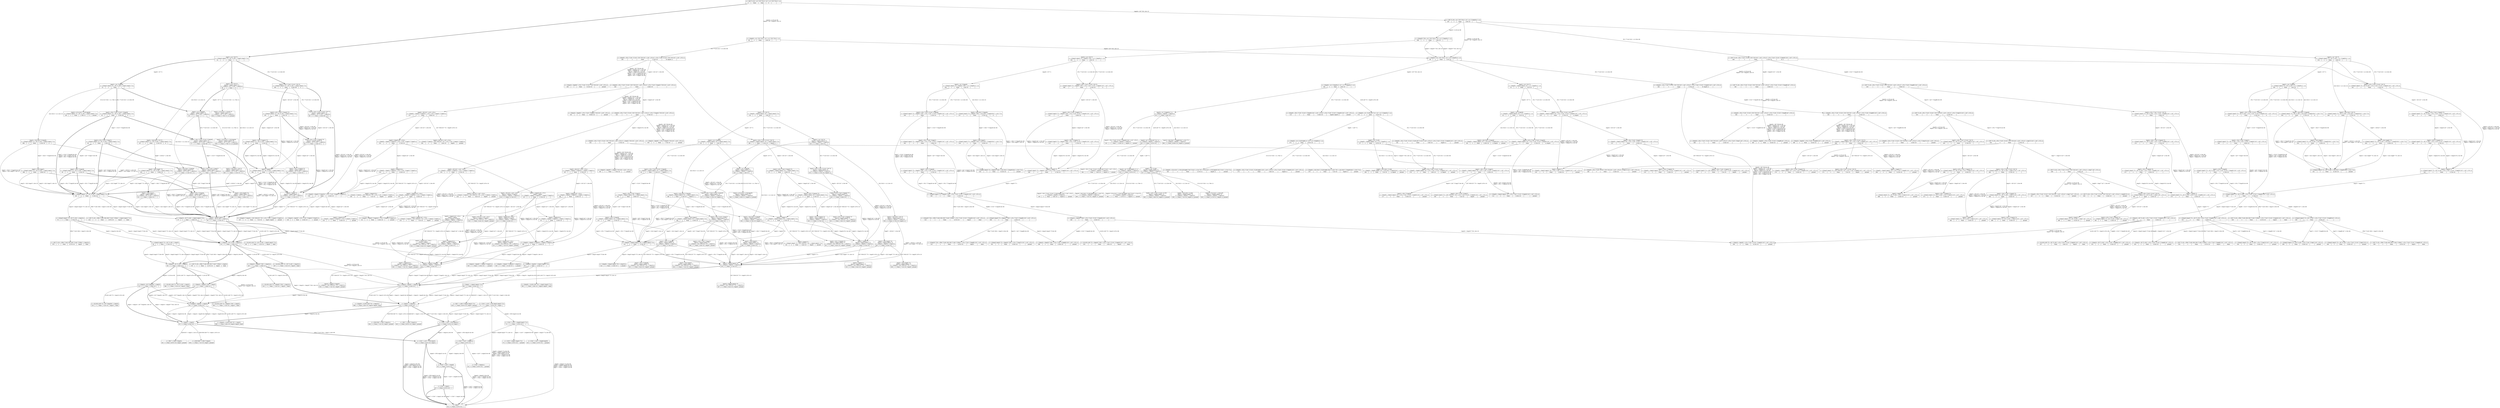 digraph G {
ranksep=2.5;
rankdir=TB;
node0 [shape=record, label="{ x = (((R^T L R) + (A^-T B^T B A^-1))^-1 A^-T B^T B A^-1 y) |{ 0 | None | None | 0 |  |  } }"];
node0 -> node24 [style=bold, label=""];
node0 -> node98 [label="tmp29 = (L R) 4e+06
tmp30 = (R^T tmp29) 1.6e+10"];
node0 -> node287 [label="tmp56 = (B^T B) 1.6e+10"];

node24 [shape=record, label="{ tmp25 = (A^-T B^T)\nx = (((tmp25 tmp25^T) + (R^T L R))^-1 tmp25 tmp25^T y) |{ 24 | -1 | None | 0 |  |  } }"];
node24 -> node25 [style=bold, label="tmp26 = B^T 1"];
node24 -> node88 [style=bold, label=""];
node24 -> node363 [style=bold, label="(P11^T L9 U10) = A 5.33e+09"];
node24 -> node427 [label="(Q12 R13) = A 2.13e+10"];

node25 [shape=record, label="{ tmp25 = (A^-T tmp26)\nx = (((tmp25 tmp25^T) + (R^T L R))^-1 tmp25 tmp25^T y) |{ 25 | -1 | None | 1 |  |  } }"];
node25 -> node26 [style=bold, label=""];
node25 -> node65 [style=bold, label="(P11^T L9 U10) = A 5.33e+09"];
node25 -> node386 [label="(Q12 R13) = A 2.13e+10"];
node25 -> node418 [label="(U14 S15 V16) = A 1.76e+11"];

node26 [shape=record, label="{ tmp25 = (A^-T tmp26)\ntmp19 = (tmp25 tmp25^T)\nx = ((tmp19 + (R^T L R))^-1 tmp19 y) |{ 26 | -1 | None | 1 |  |  } }"];
node26 -> node27 [style=bold, label="(P11^T L9 U10) = A 5.33e+09"];
node26 -> node60 [label="(Q12 R13) = A 2.13e+10"];
node26 -> node393 [label="(U14 S15 V16) = A 1.76e+11"];

node27 [shape=record, label="{ tmp25 = (P11^T L9^-T U10^-T tmp26)\ntmp19 = (tmp25 tmp25^T)\nx = ((tmp19 + (R^T L R))^-1 tmp19 y) |{ 27 | -1 | None | 5.33e+09 | A |  } }"];
node27 -> node28 [style=bold, label="tmp27 = (U10^-T tmp26) 8e+09
tmp28 = (L9^-T tmp27) 8e+09
tmp25 = (P11^T tmp28) 4e+06"];
node27 -> node55 [style=bold, label="tmp27 = (U10^-T tmp26) 8e+09"];

node28 [shape=record, label="{ tmp19 = (tmp25 tmp25^T)\nx = ((tmp19 + (R^T L R))^-1 tmp19 y) |{ 28 | -1 | None | 2.13e+10 |  |  } }"];
node28 -> node29 [style=bold, label="tmp19 = (tmp25 tmp25^T) 8e+09"];
node28 -> node29 [style=bold, label="tmp19 = (tmp25 tmp25^T) 1.6e+10"];
node28 -> node29 [style=bold, label="tmp19 = (tmp25 tmp25^T) 8e+09"];

node29 [shape=record, label="{ x = ((tmp19 + (R^T L R))^-1 tmp19 y) |{ 29 | -1 | None | 2.93e+10 |  |  } }"];
node29 -> node30 [label="tmp29 = (L R) 4e+06
tmp30 = (R^T tmp29) 1.6e+10"];
node29 -> node49 [style=bold, label="tmp32 = (tmp19 y) 8e+06"];
node29 -> node397 [label="(L100 L100^T) = tmp19 2.67e+09"];
node29 -> node407 [style=bold, label="tmp29 = (L R) 4e+06"];

node30 [shape=record, label="{ x = ((tmp19 + tmp30)^-1 tmp19 y) |{ 30 | -1 | None | 4.53e+10 |  |  } }"];
node30 -> node31 [label="tmp31 = (tmp19 + tmp30) 8e+06"];
node30 -> node46 [label="tmp32 = (tmp19 y) 8e+06"];
node30 -> node399 [label="(L100 L100^T) = tmp19 2.67e+09"];
node30 -> node31 [label="tmp31 = (tmp19 + tmp30) 8e+06"];

node31 [shape=record, label="{ x = (tmp31^-1 tmp19 y) |{ 31 | -1 | None | 4.53e+10 |  |  } }"];
node31 -> node32 [style=bold, label="tmp32 = (tmp19 y) 8e+06"];
node31 -> node41 [style=bold, label="(P35^T L33 U34) = tmp31 5.33e+09"];
node31 -> node402 [label="(Q36 R37) = tmp31 2.13e+10"];
node31 -> node404 [label="(Z38 W39 Z38^T) = tmp31 2.67e+10"];

node32 [shape=record, label="{ x = (tmp31^-1 tmp32) |{ 32 | -1 | None | 4.53e+10 |  |  } }"];
node32 -> node33 [style=bold, label="(P35^T L33 U34) = tmp31 5.33e+09"];
node32 -> node40 [label="(Q36 R37) = tmp31 2.13e+10"];
node32 -> node403 [label="(Z38 W39 Z38^T) = tmp31 2.67e+10"];

node33 [shape=record, label="{ x = (U34^-1 L33^-1 P35 tmp32) |{ 33 | -1 | None | 5.07e+10 | tmp31 |  } }"];
node33 -> node34 [style=bold, label="tmp40 = (P35 tmp32) 2e+03
tmp41 = (L33^-1 tmp40) 4e+06
tmp17 = (U34^-1 tmp41) 4e+06"];
node33 -> node35 [style=bold, label="tmp40 = (P35 tmp32) 2e+03"];

node34 [shape=record, label="{ x = tmp17 |{ 34 | -1 | None | 5.07e+10 |  |  } }"];

node35 [shape=record, label="{ x = (U34^-1 L33^-1 tmp40) |{ 35 | -1 | None | 5.07e+10 |  |  } }"];
node35 -> node34 [style=bold, label="tmp41 = (L33^-1 tmp40) 4e+06
tmp17 = (U34^-1 tmp41) 4e+06"];
node35 -> node37 [style=bold, label="tmp41 = (L33^-1 tmp40) 4e+06"];

node37 [shape=record, label="{ x = (U34^-1 tmp41) |{ 37 | -1 | None | 5.07e+10 |  |  } }"];
node37 -> node34 [style=bold, label="tmp17 = (U34^-1 tmp41) 4e+06"];
node37 -> node34 [style=bold, label="tmp17 = (U34^-1 tmp41) 4e+06"];

node40 [shape=record, label="{ x = (R37^-1 Q36^T tmp32) |{ 40 | -1 | None | 6.67e+10 | tmp31 | pruned } }"];

node41 [shape=record, label="{ x = (U34^-1 L33^-1 P35 tmp19 y) |{ 41 | -1 | None | 5.07e+10 | tmp31 |  } }"];
node41 -> node34 [style=bold, label="tmp32 = (tmp19 y) 8e+06
tmp40 = (P35 tmp32) 2e+03
tmp41 = (L33^-1 tmp40) 4e+06
tmp17 = (U34^-1 tmp41) 4e+06"];
node41 -> node43 [label="tmp43 = (P35 tmp19) 4e+06"];
node41 -> node33 [style=bold, label="tmp32 = (tmp19 y) 8e+06"];

node43 [shape=record, label="{ x = (U34^-1 L33^-1 tmp43 y) |{ 43 | -1 | None | 5.07e+10 |  |  } }"];
node43 -> node34 [label="tmp40 = (tmp43 y) 8e+06
tmp41 = (L33^-1 tmp40) 4e+06
tmp17 = (U34^-1 tmp41) 4e+06"];
node43 -> node45 [label="tmp44 = (L33^-1 tmp43) 8e+09"];
node43 -> node35 [label="tmp40 = (tmp43 y) 8e+06"];

node45 [shape=record, label="{ x = (U34^-1 tmp44 y) |{ 45 | -1 | None | 5.87e+10 |  | pruned } }"];

node46 [shape=record, label="{ x = ((tmp19 + tmp30)^-1 tmp32) |{ 46 | -1 | None | 4.53e+10 |  |  } }"];
node46 -> node32 [label="tmp31 = (tmp19 + tmp30) 8e+06"];
node46 -> node32 [label="tmp31 = (tmp19 + tmp30) 8e+06"];
node46 -> node398 [label="(L100 L100^T) = tmp19 2.67e+09"];
node46 -> node32 [label="tmp31 = (tmp19 + tmp30) 8e+06"];

node49 [shape=record, label="{ x = ((tmp19 + (R^T L R))^-1 tmp32) |{ 49 | -1 | None | 2.93e+10 |  |  } }"];
node49 -> node46 [label="tmp29 = (L R) 4e+06
tmp30 = (R^T tmp29) 1.6e+10"];
node49 -> node51 [style=bold, label="tmp29 = (L R) 4e+06"];
node49 -> node396 [label="(L100 L100^T) = tmp19 2.67e+09"];
node49 -> node412 [style=bold, label="tmp29 = (L R) 4e+06"];

node51 [shape=record, label="{ x = ((tmp19 + (tmp29^T R))^-1 tmp32) |{ 51 | -1 | None | 2.93e+10 |  |  } }"];
node51 -> node46 [label="tmp30 = (tmp29^T R) 1.6e+10"];
node51 -> node32 [style=bold, label="tmp31 = (tmp19 + (tmp29^T R)) 1.6e+10"];
node51 -> node395 [label="(L100 L100^T) = tmp19 2.67e+09"];
node51 -> node46 [label="tmp30 = (tmp29^T R) 1.6e+10"];

node55 [shape=record, label="{ tmp25 = (P11^T L9^-T tmp27)\ntmp19 = (tmp25 tmp25^T)\nx = ((tmp19 + (R^T L R))^-1 tmp19 y) |{ 55 | -1 | None | 1.33e+10 |  |  } }"];
node55 -> node28 [style=bold, label="tmp28 = (L9^-T tmp27) 8e+09
tmp25 = (P11^T tmp28) 4e+06"];
node55 -> node57 [style=bold, label="tmp28 = (L9^-T tmp27) 8e+09"];

node57 [shape=record, label="{ tmp25 = (P11^T tmp28)\ntmp19 = (tmp25 tmp25^T)\nx = ((tmp19 + (R^T L R))^-1 tmp19 y) |{ 57 | -1 | None | 2.13e+10 |  |  } }"];
node57 -> node28 [style=bold, label="tmp25 = (P11^T tmp28) 4e+06"];
node57 -> node28 [style=bold, label="tmp25 = (P11^T tmp28) 4e+06"];

node60 [shape=record, label="{ tmp25 = (Q12 R13^-T tmp26)\ntmp19 = (tmp25 tmp25^T)\nx = ((tmp19 + (R^T L R))^-1 tmp19 y) |{ 60 | -1 | None | 2.13e+10 | A |  } }"];
node60 -> node28 [label="tmp47 = (R13^-T tmp26) 8e+09
tmp25 = (Q12 tmp47) 1.6e+10"];
node60 -> node62 [label="tmp47 = (R13^-T tmp26) 8e+09"];

node62 [shape=record, label="{ tmp25 = (Q12 tmp47)\ntmp19 = (tmp25 tmp25^T)\nx = ((tmp19 + (R^T L R))^-1 tmp19 y) |{ 62 | -1 | None | 2.93e+10 |  |  } }"];
node62 -> node28 [label="tmp25 = (Q12 tmp47) 1.6e+10"];
node62 -> node28 [label="tmp25 = (Q12 tmp47) 1.6e+10"];

node65 [shape=record, label="{ tmp25 = (P11^T L9^-T U10^-T tmp26)\nx = (((tmp25 tmp25^T) + (R^T L R))^-1 tmp25 tmp25^T y) |{ 65 | -1 | None | 5.33e+09 | A |  } }"];
node65 -> node66 [style=bold, label="tmp27 = (U10^-T tmp26) 8e+09
tmp28 = (L9^-T tmp27) 8e+09
tmp25 = (P11^T tmp28) 4e+06"];
node65 -> node83 [style=bold, label="tmp27 = (U10^-T tmp26) 8e+09"];
node65 -> node27 [style=bold, label=""];

node66 [shape=record, label="{ x = (((tmp25 tmp25^T) + (R^T L R))^-1 tmp25 tmp25^T y) |{ 66 | -1 | None | 2.13e+10 |  |  } }"];
node66 -> node67 [label="tmp19 = (tmp25 tmp25^T) 8e+09"];
node66 -> node78 [label="tmp19 = (tmp25 tmp25^T) 1.6e+10"];
node66 -> node28 [style=bold, label=""];
node66 -> node424 [label="(P94^T L92 U93) = tmp25 5.33e+09"];

node67 [shape=record, label="{ x = ((tmp19 + (R^T L R))^-1 tmp25 tmp25^T y) |{ 67 | -1 | None | 2.93e+10 |  |  } }"];
node67 -> node68 [label="tmp29 = (L R) 4e+06
tmp30 = (R^T tmp29) 1.6e+10"];
node67 -> node29 [label="tmp19 = (tmp25 tmp25^T) 1.6e+10"];
node67 -> node381 [label="(L100 L100^T) = tmp19 2.67e+09"];
node67 -> node29 [label="tmp19 = (tmp25 tmp25^T) 8e+09"];

node68 [shape=record, label="{ x = ((tmp19 + tmp30)^-1 tmp25 tmp25^T y) |{ 68 | -1 | None | 4.53e+10 |  |  } }"];
node68 -> node69 [label="tmp31 = (tmp19 + tmp30) 8e+06"];
node68 -> node30 [label="tmp19 = (tmp25 tmp25^T) 1.6e+10"];
node68 -> node382 [label="(L100 L100^T) = tmp19 2.67e+09"];
node68 -> node30 [label="tmp19 = (tmp25 tmp25^T) 8e+09"];

node69 [shape=record, label="{ x = (tmp31^-1 tmp25 tmp25^T y) |{ 69 | -1 | None | 4.53e+10 |  |  } }"];
node69 -> node31 [label="tmp19 = (tmp25 tmp25^T) 1.6e+10"];
node69 -> node71 [label="(P35^T L33 U34) = tmp31 5.33e+09"];
node69 -> node31 [label="tmp19 = (tmp25 tmp25^T) 8e+09"];
node69 -> node419 [label="(Q36 R37) = tmp31 2.13e+10"];

node71 [shape=record, label="{ x = (U34^-1 L33^-1 P35 tmp25 tmp25^T y) |{ 71 | -1 | None | 5.07e+10 | tmp31 |  } }"];
node71 -> node34 [label="tmp50 = (tmp25^T y) 8e+06
tmp32 = (tmp25 tmp50) 8e+06
tmp40 = (P35 tmp32) 2e+03
tmp41 = (L33^-1 tmp40) 4e+06
tmp17 = (U34^-1 tmp41) 4e+06"];
node71 -> node73 [label="tmp49 = (P35 tmp25) 4e+06"];
node71 -> node41 [label="tmp19 = (tmp25 tmp25^T) 1.6e+10"];
node71 -> node41 [label="tmp19 = (tmp25 tmp25^T) 8e+09"];

node73 [shape=record, label="{ x = (U34^-1 L33^-1 tmp49 tmp25^T y) |{ 73 | -1 | None | 5.07e+10 |  |  } }"];
node73 -> node34 [label="tmp50 = (tmp25^T y) 8e+06
tmp40 = (tmp49 tmp50) 8e+06
tmp41 = (L33^-1 tmp40) 4e+06
tmp17 = (U34^-1 tmp41) 4e+06"];
node73 -> node75 [label="tmp51 = (L33^-1 tmp49) 8e+09"];
node73 -> node43 [label="tmp43 = (tmp49 tmp25^T) 1.6e+10"];
node73 -> node421 [label="tmp50 = (tmp25^T y) 8e+06"];

node75 [shape=record, label="{ x = (U34^-1 tmp51 tmp25^T y) |{ 75 | -1 | None | 5.87e+10 |  | pruned } }"];

node78 [shape=record, label="{ x = (((tmp25 tmp25^T) + (R^T L R))^-1 tmp19 y) |{ 78 | -1 | None | 3.73e+10 |  |  } }"];
node78 -> node29 [label="tmp19 = (tmp25 tmp25^T) 8e+09"];
node78 -> node80 [label="tmp32 = (tmp19 y) 8e+06"];
node78 -> node379 [label="(P94^T L92 U93) = tmp25 5.33e+09"];
node78 -> node29 [label="tmp19 = (tmp25 tmp25^T) 1.6e+10"];

node80 [shape=record, label="{ x = (((tmp25 tmp25^T) + (R^T L R))^-1 tmp32) |{ 80 | -1 | None | 3.73e+10 |  |  } }"];
node80 -> node49 [label="tmp19 = (tmp25 tmp25^T) 8e+09"];
node80 -> node49 [label="tmp19 = (tmp25 tmp25^T) 1.6e+10"];
node80 -> node378 [label="(P94^T L92 U93) = tmp25 5.33e+09"];
node80 -> node49 [label="tmp19 = (tmp25 tmp25^T) 8e+09"];

node83 [shape=record, label="{ tmp25 = (P11^T L9^-T tmp27)\nx = (((tmp25 tmp25^T) + (R^T L R))^-1 tmp25 tmp25^T y) |{ 83 | -1 | None | 1.33e+10 |  |  } }"];
node83 -> node66 [style=bold, label="tmp28 = (L9^-T tmp27) 8e+09
tmp25 = (P11^T tmp28) 4e+06"];
node83 -> node85 [style=bold, label="tmp28 = (L9^-T tmp27) 8e+09"];
node83 -> node55 [style=bold, label=""];

node85 [shape=record, label="{ tmp25 = (P11^T tmp28)\nx = (((tmp25 tmp25^T) + (R^T L R))^-1 tmp25 tmp25^T y) |{ 85 | -1 | None | 2.13e+10 |  |  } }"];
node85 -> node66 [style=bold, label="tmp25 = (P11^T tmp28) 4e+06"];
node85 -> node66 [style=bold, label="tmp25 = (P11^T tmp28) 4e+06"];
node85 -> node57 [style=bold, label=""];

node88 [shape=record, label="{ tmp25 = (A^-T B^T)\ntmp19 = (tmp25 tmp25^T)\nx = ((tmp19 + (R^T L R))^-1 tmp19 y) |{ 88 | -1 | None | 0 |  |  } }"];
node88 -> node26 [style=bold, label="tmp26 = B^T 1"];
node88 -> node90 [label="(P11^T L9 U10) = A 5.33e+09"];
node88 -> node358 [label="(Q12 R13) = A 2.13e+10"];
node88 -> node434 [label="(U14 S15 V16) = A 1.76e+11"];

node90 [shape=record, label="{ tmp25 = (P11^T L9^-T U10^-T B^T)\ntmp19 = (tmp25 tmp25^T)\nx = ((tmp19 + (R^T L R))^-1 tmp19 y) |{ 90 | -1 | None | 5.33e+09 | A |  } }"];
node90 -> node91 [style=bold, label="tmp53 = (B U10^-1) 8e+09
tmp54 = (tmp53 L9^-1) 8e+09
tmp55 = (tmp54 P11) 4e+06"];
node90 -> node93 [label="tmp53 = (B U10^-1) 8e+09"];

node91 [shape=record, label="{ tmp25 = tmp55^T\ntmp19 = (tmp25 tmp25^T)\nx = ((tmp19 + (R^T L R))^-1 tmp19 y) |{ 91 | -1 | None | 2.13e+10 |  |  } }"];
node91 -> node28 [style=bold, label="tmp25 = tmp55^T 1"];

node93 [shape=record, label="{ tmp25 = (P11^T L9^-T tmp53^T)\ntmp19 = (tmp25 tmp25^T)\nx = ((tmp19 + (R^T L R))^-1 tmp19 y) |{ 93 | -1 | None | 1.33e+10 |  |  } }"];
node93 -> node91 [style=bold, label="tmp54 = (tmp53 L9^-1) 8e+09
tmp55 = (tmp54 P11) 4e+06"];
node93 -> node95 [label="tmp54 = (tmp53 L9^-1) 8e+09"];

node95 [shape=record, label="{ tmp25 = (P11^T tmp54^T)\ntmp19 = (tmp25 tmp25^T)\nx = ((tmp19 + (R^T L R))^-1 tmp19 y) |{ 95 | -1 | None | 2.13e+10 |  |  } }"];
node95 -> node91 [label="tmp55 = (tmp54 P11) 4e+06"];
node95 -> node91 [label="tmp55 = (tmp54 P11) 4e+06"];

node98 [shape=record, label="{ x = ((tmp30 + (A^-T B^T B A^-1))^-1 A^-T B^T B A^-1 y) |{ 98 | -1 | None | 1.6e+10 |  |  } }"];
node98 -> node99 [label="tmp56 = (B^T B) 1.6e+10"];
node98 -> node124 [label=""];
node98 -> node198 [label="(P11^T L9 U10) = A 5.33e+09"];

node99 [shape=record, label="{ x = ((tmp30 + (A^-T B^T B A^-1))^-1 A^-T tmp56 A^-1 y) |{ 99 | -1 | None | 3.2e+10 |  |  } }"];
node99 -> node100 [label="tmp56 = (B^T B) 1.6e+10"];
node99 -> node111 [label=""];
node99 -> node263 [label="(P11^T L9 U10) = A 5.33e+09"];

node100 [shape=record, label="{ x = ((tmp30 + (A^-T tmp56 A^-1))^-1 A^-T tmp56 A^-1 y) |{ 100 | -1 | None | 4.8e+10 |  |  } }"];
node100 -> node101 [label=""];
node100 -> node110 [label="(P11^T L9 U10) = A 5.33e+09"];
node100 -> node273 [label="(L59 L59^T) = tmp56 2.67e+09"];

node101 [shape=record, label="{ tmp19 = (A^-T tmp56 A^-1)\nx = ((tmp19 + tmp30)^-1 tmp19 y) |{ 101 | -1 | None | 4.8e+10 |  |  } }"];
node101 -> node102 [label="(P11^T L9 U10) = A 5.33e+09"];
node101 -> node103 [label="(L59 L59^T) = tmp56 2.67e+09"];
node101 -> node286 [label="(Q12 R13) = A 2.13e+10"];

node102 [shape=record, label="{ tmp19 = (P11^T L9^-T U10^-T tmp56 U10^-1 L9^-1 P11)\nx = ((tmp19 + tmp30)^-1 tmp19 y) |{ 102 | -1 | None | 5.33e+10 | tmp30, A | pruned } }"];

node103 [shape=record, label="{ tmp19 = (A^-T L59 L59^T A^-1)\nx = ((tmp19 + tmp30)^-1 tmp19 y) |{ 103 | -1 | None | 5.07e+10 |  |  } }"];
node103 -> node104 [label="tmp61 = L59^T 1"];
node103 -> node107 [label=""];
node103 -> node284 [label="(P11^T L9 U10) = A 5.33e+09"];

node104 [shape=record, label="{ tmp19 = (A^-T L59 tmp61 A^-1)\nx = ((tmp19 + tmp30)^-1 tmp19 y) |{ 104 | -1 | None | 5.07e+10 |  |  } }"];
node104 -> node105 [label="(P11^T L9 U10) = A 5.33e+09"];
node104 -> node106 [label="(Q12 R13) = A 2.13e+10"];
node104 -> node285 [label="(U14 S15 V16) = A 1.76e+11"];

node105 [shape=record, label="{ tmp19 = (P11^T L9^-T U10^-T L59 tmp61 U10^-1 L9^-1 P11)\nx = ((tmp19 + tmp30)^-1 tmp19 y) |{ 105 | -1 | None | 5.6e+10 | tmp30, A | pruned } }"];

node106 [shape=record, label="{ tmp19 = (Q12 R13^-T L59 tmp61 R13^-1 Q12^T)\nx = ((tmp19 + tmp30)^-1 tmp19 y) |{ 106 | -1 | None | 7.2e+10 | tmp30, A | pruned } }"];

node107 [shape=record, label="{ tmp62 = (A^-T L59)\ntmp19 = (tmp62 tmp62^T)\nx = ((tmp19 + tmp30)^-1 tmp19 y) |{ 107 | -1 | None | 5.07e+10 |  |  } }"];
node107 -> node108 [label="(P11^T L9 U10) = A 5.33e+09"];
node107 -> node109 [label="(Q12 R13) = A 2.13e+10"];
node107 -> node283 [label="(U14 S15 V16) = A 1.76e+11"];

node108 [shape=record, label="{ tmp62 = (P11^T L9^-T U10^-T L59)\ntmp19 = (tmp62 tmp62^T)\nx = ((tmp19 + tmp30)^-1 tmp19 y) |{ 108 | -1 | None | 5.6e+10 | tmp30, A | pruned } }"];

node109 [shape=record, label="{ tmp62 = (Q12 R13^-T L59)\ntmp19 = (tmp62 tmp62^T)\nx = ((tmp19 + tmp30)^-1 tmp19 y) |{ 109 | -1 | None | 7.2e+10 | tmp30, A | pruned } }"];

node110 [shape=record, label="{ x = ((tmp30 + (P11^T L9^-T U10^-T tmp56 U10^-1 L9^-1 P11))^-1 P11^T L9^-T U10^-T tmp56 U10^-1 L9^-1 P11 y) |{ 110 | -1 | None | 5.33e+10 | tmp56, tmp30, A | pruned } }"];

node111 [shape=record, label="{ tmp25 = (A^-T B^T)\nx = ((tmp30 + (tmp25 tmp25^T))^-1 A^-T tmp56 A^-1 y) |{ 111 | -1 | None | 3.2e+10 |  |  } }"];
node111 -> node112 [label="tmp26 = B^T 1"];
node111 -> node119 [label="(P11^T L9 U10) = A 5.33e+09"];
node111 -> node119 [label="(P11^T L9 U10) = A 5.33e+09"];

node112 [shape=record, label="{ tmp25 = (A^-T tmp26)\nx = ((tmp30 + (tmp25 tmp25^T))^-1 A^-T tmp56 A^-1 y) |{ 112 | -1 | None | 3.2e+10 |  |  } }"];
node112 -> node113 [label="(P11^T L9 U10) = A 5.33e+09"];
node112 -> node113 [label="(P11^T L9 U10) = A 5.33e+09"];
node112 -> node261 [label="(Q12 R13) = A 2.13e+10"];

node113 [shape=record, label="{ tmp25 = (P11^T L9^-T U10^-T tmp26)\nx = ((tmp30 + (tmp25 tmp25^T))^-1 P11^T L9^-T U10^-T tmp56 U10^-1 L9^-1 P11 y) |{ 113 | -1 | None | 3.73e+10 | A, tmp30 |  } }"];
node113 -> node114 [label="tmp27 = (U10^-T tmp26) 8e+09
tmp28 = (L9^-T tmp27) 8e+09
tmp25 = (P11^T tmp28) 4e+06"];
node113 -> node115 [label="tmp27 = (U10^-T tmp26) 8e+09"];

node114 [shape=record, label="{ x = ((tmp30 + (tmp25 tmp25^T))^-1 P11^T L9^-T U10^-T tmp56 U10^-1 L9^-1 P11 y) |{ 114 | -1 | None | 5.33e+10 |  | pruned } }"];

node115 [shape=record, label="{ tmp25 = (P11^T L9^-T tmp27)\nx = ((tmp30 + (tmp25 tmp25^T))^-1 P11^T L9^-T U10^-T tmp56 U10^-1 L9^-1 P11 y) |{ 115 | -1 | None | 4.53e+10 |  |  } }"];
node115 -> node114 [label="tmp28 = (L9^-T tmp27) 8e+09
tmp25 = (P11^T tmp28) 4e+06"];
node115 -> node117 [label="tmp28 = (L9^-T tmp27) 8e+09"];
node115 -> node262 [label="(Z57 W58 Z57^T) = tmp30 2.67e+10"];

node117 [shape=record, label="{ tmp25 = (P11^T tmp28)\nx = ((tmp30 + (tmp25 tmp25^T))^-1 P11^T L9^-T U10^-T tmp56 U10^-1 L9^-1 P11 y) |{ 117 | -1 | None | 5.33e+10 |  | pruned } }"];

node119 [shape=record, label="{ tmp25 = (P11^T L9^-T U10^-T B^T)\nx = ((tmp30 + (tmp25 tmp25^T))^-1 P11^T L9^-T U10^-T tmp56 U10^-1 L9^-1 P11 y) |{ 119 | -1 | None | 3.73e+10 | A, tmp30 |  } }"];
node119 -> node120 [label="tmp53 = (B U10^-1) 8e+09
tmp54 = (tmp53 L9^-1) 8e+09
tmp55 = (tmp54 P11) 4e+06"];
node119 -> node121 [label="tmp53 = (B U10^-1) 8e+09"];

node120 [shape=record, label="{ tmp25 = tmp55^T\nx = ((tmp30 + (tmp25 tmp25^T))^-1 P11^T L9^-T U10^-T tmp56 U10^-1 L9^-1 P11 y) |{ 120 | -1 | None | 5.33e+10 |  | pruned } }"];

node121 [shape=record, label="{ tmp25 = (P11^T L9^-T tmp53^T)\nx = ((tmp30 + (tmp25 tmp25^T))^-1 P11^T L9^-T U10^-T tmp56 U10^-1 L9^-1 P11 y) |{ 121 | -1 | None | 4.53e+10 |  |  } }"];
node121 -> node120 [label="tmp54 = (tmp53 L9^-1) 8e+09
tmp55 = (tmp54 P11) 4e+06"];
node121 -> node123 [label="tmp54 = (tmp53 L9^-1) 8e+09"];
node121 -> node259 [label="(Z57 W58 Z57^T) = tmp30 2.67e+10"];

node123 [shape=record, label="{ tmp25 = (P11^T tmp54^T)\nx = ((tmp30 + (tmp25 tmp25^T))^-1 P11^T L9^-T U10^-T tmp56 U10^-1 L9^-1 P11 y) |{ 123 | -1 | None | 5.33e+10 |  | pruned } }"];

node124 [shape=record, label="{ tmp25 = (A^-T B^T)\nx = ((tmp30 + (tmp25 tmp25^T))^-1 tmp25 tmp25^T y) |{ 124 | -1 | None | 1.6e+10 |  |  } }"];
node124 -> node125 [label="tmp26 = B^T 1"];
node124 -> node150 [label=""];
node124 -> node169 [label="(P11^T L9 U10) = A 5.33e+09"];

node125 [shape=record, label="{ tmp25 = (A^-T tmp26)\nx = ((tmp30 + (tmp25 tmp25^T))^-1 tmp25 tmp25^T y) |{ 125 | -1 | None | 1.6e+10 |  |  } }"];
node125 -> node126 [label=""];
node125 -> node141 [label="(P11^T L9 U10) = A 5.33e+09"];
node125 -> node186 [label="(Q12 R13) = A 2.13e+10"];

node126 [shape=record, label="{ tmp25 = (A^-T tmp26)\ntmp19 = (tmp25 tmp25^T)\nx = ((tmp19 + tmp30)^-1 tmp19 y) |{ 126 | -1 | None | 1.6e+10 |  |  } }"];
node126 -> node127 [label="(P11^T L9 U10) = A 5.33e+09"];
node126 -> node136 [label="(Q12 R13) = A 2.13e+10"];
node126 -> node194 [label="(U14 S15 V16) = A 1.76e+11"];

node127 [shape=record, label="{ tmp25 = (P11^T L9^-T U10^-T tmp26)\ntmp19 = (tmp25 tmp25^T)\nx = ((tmp19 + tmp30)^-1 tmp19 y) |{ 127 | -1 | None | 2.13e+10 | tmp30, A |  } }"];
node127 -> node128 [label="tmp27 = (U10^-T tmp26) 8e+09
tmp28 = (L9^-T tmp27) 8e+09
tmp25 = (P11^T tmp28) 4e+06"];
node127 -> node131 [label="tmp27 = (U10^-T tmp26) 8e+09"];

node128 [shape=record, label="{ tmp19 = (tmp25 tmp25^T)\nx = ((tmp19 + tmp30)^-1 tmp19 y) |{ 128 | -1 | None | 3.73e+10 |  |  } }"];
node128 -> node30 [label="tmp19 = (tmp25 tmp25^T) 8e+09"];
node128 -> node30 [label="tmp19 = (tmp25 tmp25^T) 1.6e+10"];
node128 -> node197 [label="(Z57 W58 Z57^T) = tmp30 2.67e+10"];

node131 [shape=record, label="{ tmp25 = (P11^T L9^-T tmp27)\ntmp19 = (tmp25 tmp25^T)\nx = ((tmp19 + tmp30)^-1 tmp19 y) |{ 131 | -1 | None | 2.93e+10 |  |  } }"];
node131 -> node128 [label="tmp28 = (L9^-T tmp27) 8e+09
tmp25 = (P11^T tmp28) 4e+06"];
node131 -> node133 [label="tmp28 = (L9^-T tmp27) 8e+09"];
node131 -> node196 [label="(Z57 W58 Z57^T) = tmp30 2.67e+10"];

node133 [shape=record, label="{ tmp25 = (P11^T tmp28)\ntmp19 = (tmp25 tmp25^T)\nx = ((tmp19 + tmp30)^-1 tmp19 y) |{ 133 | -1 | None | 3.73e+10 |  |  } }"];
node133 -> node128 [label="tmp25 = (P11^T tmp28) 4e+06"];
node133 -> node128 [label="tmp25 = (P11^T tmp28) 4e+06"];
node133 -> node195 [label="(Z57 W58 Z57^T) = tmp30 2.67e+10"];

node136 [shape=record, label="{ tmp25 = (Q12 R13^-T tmp26)\ntmp19 = (tmp25 tmp25^T)\nx = ((tmp19 + tmp30)^-1 tmp19 y) |{ 136 | -1 | None | 3.73e+10 | tmp30, A |  } }"];
node136 -> node128 [label="tmp47 = (R13^-T tmp26) 8e+09
tmp25 = (Q12 tmp47) 1.6e+10"];
node136 -> node138 [label="tmp47 = (R13^-T tmp26) 8e+09"];

node138 [shape=record, label="{ tmp25 = (Q12 tmp47)\ntmp19 = (tmp25 tmp25^T)\nx = ((tmp19 + tmp30)^-1 tmp19 y) |{ 138 | -1 | None | 4.53e+10 |  |  } }"];
node138 -> node128 [label="tmp25 = (Q12 tmp47) 1.6e+10"];
node138 -> node128 [label="tmp25 = (Q12 tmp47) 1.6e+10"];
node138 -> node193 [label="(Z57 W58 Z57^T) = tmp30 2.67e+10"];

node141 [shape=record, label="{ tmp25 = (P11^T L9^-T U10^-T tmp26)\nx = ((tmp30 + (tmp25 tmp25^T))^-1 tmp25 tmp25^T y) |{ 141 | -1 | None | 2.13e+10 | tmp30, A |  } }"];
node141 -> node142 [label="tmp27 = (U10^-T tmp26) 8e+09
tmp28 = (L9^-T tmp27) 8e+09
tmp25 = (P11^T tmp28) 4e+06"];
node141 -> node145 [label="tmp27 = (U10^-T tmp26) 8e+09"];
node141 -> node127 [label=""];

node142 [shape=record, label="{ x = ((tmp30 + (tmp25 tmp25^T))^-1 tmp25 tmp25^T y) |{ 142 | -1 | None | 3.73e+10 |  |  } }"];
node142 -> node68 [label="tmp19 = (tmp25 tmp25^T) 8e+09"];
node142 -> node144 [label="tmp19 = (tmp25 tmp25^T) 1.6e+10"];
node142 -> node128 [label=""];

node144 [shape=record, label="{ x = ((tmp30 + (tmp25 tmp25^T))^-1 tmp19 y) |{ 144 | -1 | None | 5.33e+10 |  | pruned } }"];

node145 [shape=record, label="{ tmp25 = (P11^T L9^-T tmp27)\nx = ((tmp30 + (tmp25 tmp25^T))^-1 tmp25 tmp25^T y) |{ 145 | -1 | None | 2.93e+10 |  |  } }"];
node145 -> node142 [label="tmp28 = (L9^-T tmp27) 8e+09
tmp25 = (P11^T tmp28) 4e+06"];
node145 -> node147 [label="tmp28 = (L9^-T tmp27) 8e+09"];
node145 -> node131 [label=""];

node147 [shape=record, label="{ tmp25 = (P11^T tmp28)\nx = ((tmp30 + (tmp25 tmp25^T))^-1 tmp25 tmp25^T y) |{ 147 | -1 | None | 3.73e+10 |  |  } }"];
node147 -> node142 [label="tmp25 = (P11^T tmp28) 4e+06"];
node147 -> node142 [label="tmp25 = (P11^T tmp28) 4e+06"];
node147 -> node133 [label=""];

node150 [shape=record, label="{ tmp25 = (A^-T B^T)\ntmp19 = (tmp25 tmp25^T)\nx = ((tmp19 + tmp30)^-1 tmp19 y) |{ 150 | -1 | None | 1.6e+10 |  |  } }"];
node150 -> node126 [label="tmp26 = B^T 1"];
node150 -> node152 [label="(P11^T L9 U10) = A 5.33e+09"];
node150 -> node163 [label="(Q12 R13) = A 2.13e+10"];

node152 [shape=record, label="{ tmp25 = (P11^T L9^-T U10^-T B^T)\ntmp19 = (tmp25 tmp25^T)\nx = ((tmp19 + tmp30)^-1 tmp19 y) |{ 152 | -1 | None | 2.13e+10 | tmp30, A |  } }"];
node152 -> node153 [label="tmp53 = (B U10^-1) 8e+09
tmp54 = (tmp53 L9^-1) 8e+09
tmp55 = (tmp54 P11) 4e+06"];
node152 -> node156 [label="tmp53 = (B U10^-1) 8e+09"];

node153 [shape=record, label="{ tmp25 = tmp55^T\ntmp19 = (tmp25 tmp25^T)\nx = ((tmp19 + tmp30)^-1 tmp19 y) |{ 153 | -1 | None | 3.73e+10 |  |  } }"];
node153 -> node128 [label="tmp25 = tmp55^T 1"];
node153 -> node155 [label="(Z57 W58 Z57^T) = tmp30 2.67e+10"];

node155 [shape=record, label="{ tmp25 = tmp55^T\ntmp19 = (tmp25 tmp25^T)\nx = ((tmp19 + (Z57 W58 Z57^T))^-1 tmp19 y) |{ 155 | -1 | None | 6.4e+10 | tmp30 | pruned } }"];

node156 [shape=record, label="{ tmp25 = (P11^T L9^-T tmp53^T)\ntmp19 = (tmp25 tmp25^T)\nx = ((tmp19 + tmp30)^-1 tmp19 y) |{ 156 | -1 | None | 2.93e+10 |  |  } }"];
node156 -> node153 [label="tmp54 = (tmp53 L9^-1) 8e+09
tmp55 = (tmp54 P11) 4e+06"];
node156 -> node158 [label="tmp54 = (tmp53 L9^-1) 8e+09"];
node156 -> node162 [label="(Z57 W58 Z57^T) = tmp30 2.67e+10"];

node158 [shape=record, label="{ tmp25 = (P11^T tmp54^T)\ntmp19 = (tmp25 tmp25^T)\nx = ((tmp19 + tmp30)^-1 tmp19 y) |{ 158 | -1 | None | 3.73e+10 |  |  } }"];
node158 -> node153 [label="tmp55 = (tmp54 P11) 4e+06"];
node158 -> node153 [label="tmp55 = (tmp54 P11) 4e+06"];
node158 -> node161 [label="(Z57 W58 Z57^T) = tmp30 2.67e+10"];

node161 [shape=record, label="{ tmp25 = (P11^T tmp54^T)\ntmp19 = (tmp25 tmp25^T)\nx = ((tmp19 + (Z57 W58 Z57^T))^-1 tmp19 y) |{ 161 | -1 | None | 6.4e+10 | tmp30 | pruned } }"];

node162 [shape=record, label="{ tmp25 = (P11^T L9^-T tmp53^T)\ntmp19 = (tmp25 tmp25^T)\nx = ((tmp19 + (Z57 W58 Z57^T))^-1 tmp19 y) |{ 162 | -1 | None | 5.6e+10 | tmp30 | pruned } }"];

node163 [shape=record, label="{ tmp25 = (Q12 R13^-T B^T)\ntmp19 = (tmp25 tmp25^T)\nx = ((tmp19 + tmp30)^-1 tmp19 y) |{ 163 | -1 | None | 3.73e+10 | tmp30, A |  } }"];
node163 -> node128 [label="tmp67 = (B R13^-1) 8e+09
tmp25 = (Q12 tmp67^T) 1.6e+10"];
node163 -> node165 [label="tmp67 = (B R13^-1) 8e+09"];

node165 [shape=record, label="{ tmp25 = (Q12 tmp67^T)\ntmp19 = (tmp25 tmp25^T)\nx = ((tmp19 + tmp30)^-1 tmp19 y) |{ 165 | -1 | None | 4.53e+10 |  |  } }"];
node165 -> node128 [label="tmp25 = (Q12 tmp67^T) 1.6e+10"];
node165 -> node128 [label="tmp25 = (Q12 tmp67^T) 1.6e+10"];
node165 -> node168 [label="(Z57 W58 Z57^T) = tmp30 2.67e+10"];

node168 [shape=record, label="{ tmp25 = (Q12 tmp67^T)\ntmp19 = (tmp25 tmp25^T)\nx = ((tmp19 + (Z57 W58 Z57^T))^-1 tmp19 y) |{ 168 | -1 | None | 7.2e+10 | tmp30 | pruned } }"];

node169 [shape=record, label="{ tmp25 = (P11^T L9^-T U10^-T B^T)\nx = ((tmp30 + (tmp25 tmp25^T))^-1 tmp25 tmp25^T y) |{ 169 | -1 | None | 2.13e+10 | tmp30, A |  } }"];
node169 -> node170 [label="tmp53 = (B U10^-1) 8e+09
tmp54 = (tmp53 L9^-1) 8e+09
tmp55 = (tmp54 P11) 4e+06"];
node169 -> node173 [label="tmp53 = (B U10^-1) 8e+09"];
node169 -> node152 [label=""];

node170 [shape=record, label="{ tmp25 = tmp55^T\nx = ((tmp30 + (tmp25 tmp25^T))^-1 tmp25 tmp25^T y) |{ 170 | -1 | None | 3.73e+10 |  |  } }"];
node170 -> node142 [label="tmp25 = tmp55^T 1"];
node170 -> node153 [label=""];
node170 -> node181 [label="(Z57 W58 Z57^T) = tmp30 2.67e+10"];

node173 [shape=record, label="{ tmp25 = (P11^T L9^-T tmp53^T)\nx = ((tmp30 + (tmp25 tmp25^T))^-1 tmp25 tmp25^T y) |{ 173 | -1 | None | 2.93e+10 |  |  } }"];
node173 -> node170 [label="tmp54 = (tmp53 L9^-1) 8e+09
tmp55 = (tmp54 P11) 4e+06"];
node173 -> node175 [label="tmp54 = (tmp53 L9^-1) 8e+09"];
node173 -> node156 [label=""];

node175 [shape=record, label="{ tmp25 = (P11^T tmp54^T)\nx = ((tmp30 + (tmp25 tmp25^T))^-1 tmp25 tmp25^T y) |{ 175 | -1 | None | 3.73e+10 |  |  } }"];
node175 -> node170 [label="tmp55 = (tmp54 P11) 4e+06"];
node175 -> node170 [label="tmp55 = (tmp54 P11) 4e+06"];
node175 -> node158 [label=""];

node181 [shape=record, label="{ tmp25 = tmp55^T\nx = (((tmp25 tmp25^T) + (Z57 W58 Z57^T))^-1 tmp25 tmp25^T y) |{ 181 | -1 | None | 6.4e+10 | tmp30 | pruned } }"];

node186 [shape=record, label="{ tmp25 = (Q12 R13^-T tmp26)\nx = ((tmp30 + (tmp25 tmp25^T))^-1 tmp25 tmp25^T y) |{ 186 | -1 | None | 3.73e+10 | tmp30, A |  } }"];
node186 -> node142 [label="tmp47 = (R13^-T tmp26) 8e+09
tmp25 = (Q12 tmp47) 1.6e+10"];
node186 -> node188 [label="tmp47 = (R13^-T tmp26) 8e+09"];
node186 -> node136 [label=""];

node188 [shape=record, label="{ tmp25 = (Q12 tmp47)\nx = ((tmp30 + (tmp25 tmp25^T))^-1 tmp25 tmp25^T y) |{ 188 | -1 | None | 4.53e+10 |  |  } }"];
node188 -> node142 [label="tmp25 = (Q12 tmp47) 1.6e+10"];
node188 -> node142 [label="tmp25 = (Q12 tmp47) 1.6e+10"];
node188 -> node138 [label=""];

node193 [shape=record, label="{ tmp25 = (Q12 tmp47)\ntmp19 = (tmp25 tmp25^T)\nx = ((tmp19 + (Z57 W58 Z57^T))^-1 tmp19 y) |{ 193 | -1 | None | 7.2e+10 | tmp30 | pruned } }"];

node194 [shape=record, label="{ tmp25 = (U14 S15^-1 V16 tmp26)\ntmp19 = (tmp25 tmp25^T)\nx = ((tmp19 + tmp30)^-1 tmp19 y) |{ 194 | -1 | None | 1.92e+11 | tmp30, A | pruned } }"];

node195 [shape=record, label="{ tmp25 = (P11^T tmp28)\ntmp19 = (tmp25 tmp25^T)\nx = ((tmp19 + (Z57 W58 Z57^T))^-1 tmp19 y) |{ 195 | -1 | None | 6.4e+10 | tmp30 | pruned } }"];

node196 [shape=record, label="{ tmp25 = (P11^T L9^-T tmp27)\ntmp19 = (tmp25 tmp25^T)\nx = ((tmp19 + (Z57 W58 Z57^T))^-1 tmp19 y) |{ 196 | -1 | None | 5.6e+10 | tmp30 | pruned } }"];

node197 [shape=record, label="{ tmp19 = (tmp25 tmp25^T)\nx = ((tmp19 + (Z57 W58 Z57^T))^-1 tmp19 y) |{ 197 | -1 | None | 6.4e+10 | tmp30 | pruned } }"];

node198 [shape=record, label="{ x = ((tmp30 + (P11^T L9^-T U10^-T B^T B U10^-1 L9^-1 P11))^-1 P11^T L9^-T U10^-T B^T B U10^-1 L9^-1 P11 y) |{ 198 | -1 | None | 2.13e+10 | B, tmp30, A |  } }"];
node198 -> node199 [label="tmp56 = (B^T B) 8e+09
tmp69 = (tmp56 U10^-1) 8e+09
tmp72 = (tmp69 L9^-1) 8e+09
tmp76 = (tmp72 P11) 4e+06
tmp79 = (U10^-T tmp76) 8e+09
tmp81 = (L9^-T tmp79) 8e+09
tmp19 = (P11^T tmp81) 4e+06"];
node198 -> node200 [label="tmp53 = (B U10^-1) 8e+09"];
node198 -> node169 [label=""];

node199 [shape=record, label="{ x = ((tmp19 + tmp30)^-1 P11^T L9^-T U10^-T B^T B U10^-1 L9^-1 P11 y) |{ 199 | -1 | None | 6.13e+10 |  | pruned } }"];

node200 [shape=record, label="{ x = ((tmp30 + (P11^T L9^-T U10^-T B^T B U10^-1 L9^-1 P11))^-1 P11^T L9^-T tmp53^T B U10^-1 L9^-1 P11 y) |{ 200 | -1 | None | 2.93e+10 |  |  } }"];
node200 -> node201 [label="tmp56 = (B^T B) 8e+09
tmp69 = (tmp56 U10^-1) 8e+09
tmp72 = (tmp69 L9^-1) 8e+09
tmp76 = (tmp72 P11) 4e+06
tmp79 = (U10^-T tmp76) 8e+09
tmp81 = (L9^-T tmp79) 8e+09
tmp19 = (P11^T tmp81) 4e+06"];
node200 -> node202 [label="tmp54 = (tmp53 L9^-1) 8e+09"];
node200 -> node227 [label=""];

node201 [shape=record, label="{ x = ((tmp19 + tmp30)^-1 P11^T L9^-T tmp53^T B U10^-1 L9^-1 P11 y) |{ 201 | -1 | None | 6.93e+10 |  | pruned } }"];

node202 [shape=record, label="{ x = ((tmp30 + (P11^T L9^-T U10^-T B^T B U10^-1 L9^-1 P11))^-1 P11^T tmp54^T B U10^-1 L9^-1 P11 y) |{ 202 | -1 | None | 3.73e+10 |  |  } }"];
node202 -> node203 [label="tmp56 = (B^T B) 8e+09
tmp69 = (tmp56 U10^-1) 8e+09
tmp72 = (tmp69 L9^-1) 8e+09
tmp76 = (tmp72 P11) 4e+06
tmp79 = (U10^-T tmp76) 8e+09
tmp81 = (L9^-T tmp79) 8e+09
tmp19 = (P11^T tmp81) 4e+06"];
node202 -> node204 [label="tmp55 = (tmp54 P11) 4e+06"];
node202 -> node220 [label=""];

node203 [shape=record, label="{ x = ((tmp19 + tmp30)^-1 P11^T tmp54^T B U10^-1 L9^-1 P11 y) |{ 203 | -1 | None | 7.73e+10 |  | pruned } }"];

node204 [shape=record, label="{ x = ((tmp30 + (P11^T L9^-T U10^-T B^T B U10^-1 L9^-1 P11))^-1 tmp55^T B U10^-1 L9^-1 P11 y) |{ 204 | -1 | None | 3.73e+10 |  |  } }"];
node204 -> node205 [label="tmp56 = (B^T B) 8e+09
tmp69 = (tmp56 U10^-1) 8e+09
tmp72 = (tmp69 L9^-1) 8e+09
tmp76 = (tmp72 P11) 4e+06
tmp79 = (U10^-T tmp76) 8e+09
tmp81 = (L9^-T tmp79) 8e+09
tmp19 = (P11^T tmp81) 4e+06"];
node204 -> node206 [label="tmp73 = (tmp55^T B) 1.6e+10"];
node204 -> node207 [label=""];

node205 [shape=record, label="{ x = ((tmp19 + tmp30)^-1 tmp55^T B U10^-1 L9^-1 P11 y) |{ 205 | -1 | None | 7.73e+10 |  | pruned } }"];

node206 [shape=record, label="{ x = ((tmp30 + (P11^T L9^-T U10^-T B^T B U10^-1 L9^-1 P11))^-1 tmp73 U10^-1 L9^-1 P11 y) |{ 206 | -1 | None | 5.33e+10 |  | pruned } }"];

node207 [shape=record, label="{ tmp55 = (B U10^-1 L9^-1 P11)\nx = ((tmp30 + (tmp55^T tmp55))^-1 tmp55^T tmp55 y) |{ 207 | -1 | None | 3.73e+10 |  |  } }"];
node207 -> node208 [label="tmp53 = (B U10^-1) 8e+09
tmp54 = (tmp53 L9^-1) 8e+09
tmp55 = (tmp54 P11) 4e+06"];
node207 -> node209 [label="tmp53 = (B U10^-1) 8e+09"];
node207 -> node216 [label=""];

node208 [shape=record, label="{ x = ((tmp30 + (tmp55^T tmp55))^-1 tmp55^T tmp55 y) |{ 208 | -1 | None | 4.53e+10 |  |  } }"];
node208 -> node239 [label="tmp19 = (tmp55^T tmp55) 8e+09"];
node208 -> node240 [label="tmp19 = (tmp55^T tmp55) 1.6e+10"];
node208 -> node213 [label=""];

node209 [shape=record, label="{ tmp55 = (tmp53 L9^-1 P11)\nx = ((tmp30 + (tmp55^T tmp55))^-1 tmp55^T tmp55 y) |{ 209 | -1 | None | 4.53e+10 |  |  } }"];
node209 -> node208 [label="tmp54 = (tmp53 L9^-1) 8e+09
tmp55 = (tmp54 P11) 4e+06"];
node209 -> node211 [label="tmp54 = (tmp53 L9^-1) 8e+09"];
node209 -> node212 [label=""];

node211 [shape=record, label="{ tmp55 = (tmp54 P11)\nx = ((tmp30 + (tmp55^T tmp55))^-1 tmp55^T tmp55 y) |{ 211 | -1 | None | 4.53e+10 |  |  } }"];
node211 -> node208 [label="tmp55 = (tmp54 P11) 4e+06"];
node211 -> node208 [label="tmp55 = (tmp54 P11) 4e+06"];
node211 -> node214 [label=""];

node212 [shape=record, label="{ tmp55 = (tmp53 L9^-1 P11)\ntmp19 = (tmp55^T tmp55)\nx = ((tmp19 + tmp30)^-1 tmp19 y) |{ 212 | -1 | None | 4.53e+10 |  |  } }"];
node212 -> node213 [label="tmp54 = (tmp53 L9^-1) 8e+09
tmp55 = (tmp54 P11) 4e+06"];
node212 -> node214 [label="tmp54 = (tmp53 L9^-1) 8e+09"];
node212 -> node215 [label="(Z57 W58 Z57^T) = tmp30 2.67e+10"];

node213 [shape=record, label="{ tmp19 = (tmp55^T tmp55)\nx = ((tmp19 + tmp30)^-1 tmp19 y) |{ 213 | -1 | None | 4.53e+10 |  |  } }"];
node213 -> node30 [label="tmp19 = (tmp55^T tmp55) 8e+09"];
node213 -> node30 [label="tmp19 = (tmp55^T tmp55) 1.6e+10"];
node213 -> node250 [label="(Z57 W58 Z57^T) = tmp30 2.67e+10"];

node214 [shape=record, label="{ tmp55 = (tmp54 P11)\ntmp19 = (tmp55^T tmp55)\nx = ((tmp19 + tmp30)^-1 tmp19 y) |{ 214 | -1 | None | 4.53e+10 |  |  } }"];
node214 -> node213 [label="tmp55 = (tmp54 P11) 4e+06"];
node214 -> node213 [label="tmp55 = (tmp54 P11) 4e+06"];
node214 -> node249 [label="(Z57 W58 Z57^T) = tmp30 2.67e+10"];

node215 [shape=record, label="{ tmp55 = (tmp53 L9^-1 P11)\ntmp19 = (tmp55^T tmp55)\nx = ((tmp19 + (Z57 W58 Z57^T))^-1 tmp19 y) |{ 215 | -1 | None | 7.2e+10 | tmp30 | pruned } }"];

node216 [shape=record, label="{ tmp55 = (B U10^-1 L9^-1 P11)\ntmp19 = (tmp55^T tmp55)\nx = ((tmp19 + tmp30)^-1 tmp19 y) |{ 216 | -1 | None | 3.73e+10 |  |  } }"];
node216 -> node213 [label="tmp53 = (B U10^-1) 8e+09
tmp54 = (tmp53 L9^-1) 8e+09
tmp55 = (tmp54 P11) 4e+06"];
node216 -> node212 [label="tmp53 = (B U10^-1) 8e+09"];
node216 -> node219 [label="(Z57 W58 Z57^T) = tmp30 2.67e+10"];

node219 [shape=record, label="{ tmp55 = (B U10^-1 L9^-1 P11)\ntmp19 = (tmp55^T tmp55)\nx = ((tmp19 + (Z57 W58 Z57^T))^-1 tmp19 y) |{ 219 | -1 | None | 6.4e+10 | tmp30 | pruned } }"];

node220 [shape=record, label="{ tmp55 = (B U10^-1 L9^-1 P11)\nx = ((tmp30 + (tmp55^T tmp55))^-1 P11^T tmp54^T tmp55 y) |{ 220 | -1 | None | 3.73e+10 |  |  } }"];
node220 -> node221 [label="tmp53 = (B U10^-1) 8e+09
tmp54 = (tmp53 L9^-1) 8e+09
tmp55 = (tmp54 P11) 4e+06"];
node220 -> node222 [label="tmp53 = (B U10^-1) 8e+09"];
node220 -> node226 [label="(Z57 W58 Z57^T) = tmp30 2.67e+10"];

node221 [shape=record, label="{ x = ((tmp30 + (tmp55^T tmp55))^-1 P11^T tmp54^T tmp55 y) |{ 221 | -1 | None | 5.33e+10 |  | pruned } }"];

node222 [shape=record, label="{ tmp55 = (tmp53 L9^-1 P11)\nx = ((tmp30 + (tmp55^T tmp55))^-1 P11^T tmp54^T tmp55 y) |{ 222 | -1 | None | 4.53e+10 |  |  } }"];
node222 -> node221 [label="tmp54 = (tmp53 L9^-1) 8e+09
tmp55 = (tmp54 P11) 4e+06"];
node222 -> node224 [label="tmp54 = (tmp53 L9^-1) 8e+09"];
node222 -> node225 [label="(Z57 W58 Z57^T) = tmp30 2.67e+10"];

node224 [shape=record, label="{ tmp55 = (tmp54 P11)\nx = ((tmp30 + (tmp55^T tmp55))^-1 P11^T tmp54^T tmp55 y) |{ 224 | -1 | None | 5.33e+10 |  | pruned } }"];

node225 [shape=record, label="{ tmp55 = (tmp53 L9^-1 P11)\nx = (((tmp55^T tmp55) + (Z57 W58 Z57^T))^-1 P11^T tmp54^T tmp55 y) |{ 225 | -1 | None | 7.2e+10 | tmp30 | pruned } }"];

node226 [shape=record, label="{ tmp55 = (B U10^-1 L9^-1 P11)\nx = (((tmp55^T tmp55) + (Z57 W58 Z57^T))^-1 P11^T tmp54^T tmp55 y) |{ 226 | -1 | None | 6.4e+10 | tmp30 | pruned } }"];

node227 [shape=record, label="{ tmp55 = (B U10^-1 L9^-1 P11)\nx = ((tmp30 + (tmp55^T tmp55))^-1 P11^T L9^-T tmp53^T tmp55 y) |{ 227 | -1 | None | 2.93e+10 |  |  } }"];
node227 -> node228 [label="tmp53 = (B U10^-1) 8e+09
tmp54 = (tmp53 L9^-1) 8e+09
tmp55 = (tmp54 P11) 4e+06"];
node227 -> node231 [label="tmp53 = (B U10^-1) 8e+09"];
node227 -> node256 [label="(Z57 W58 Z57^T) = tmp30 2.67e+10"];

node228 [shape=record, label="{ x = ((tmp30 + (tmp55^T tmp55))^-1 P11^T L9^-T tmp53^T tmp55 y) |{ 228 | -1 | None | 4.53e+10 |  |  } }"];
node228 -> node229 [label="tmp19 = (tmp55^T tmp55) 8e+09"];
node228 -> node221 [label="tmp54 = (tmp53 L9^-1) 8e+09"];
node228 -> node257 [label="(Z57 W58 Z57^T) = tmp30 2.67e+10"];

node229 [shape=record, label="{ x = ((tmp19 + tmp30)^-1 P11^T L9^-T tmp53^T tmp55 y) |{ 229 | -1 | None | 5.33e+10 |  | pruned } }"];

node231 [shape=record, label="{ tmp55 = (tmp53 L9^-1 P11)\nx = ((tmp30 + (tmp55^T tmp55))^-1 P11^T L9^-T tmp53^T tmp55 y) |{ 231 | -1 | None | 3.73e+10 |  |  } }"];
node231 -> node228 [label="tmp54 = (tmp53 L9^-1) 8e+09
tmp55 = (tmp54 P11) 4e+06"];
node231 -> node233 [label="tmp54 = (tmp53 L9^-1) 8e+09"];
node231 -> node237 [label=""];

node233 [shape=record, label="{ tmp55 = (tmp54 P11)\nx = ((tmp30 + (tmp55^T tmp55))^-1 P11^T L9^-T tmp53^T tmp55 y) |{ 233 | -1 | None | 4.53e+10 |  |  } }"];
node233 -> node228 [label="tmp55 = (tmp54 P11) 4e+06"];
node233 -> node228 [label="tmp55 = (tmp54 P11) 4e+06"];
node233 -> node236 [label="(Z57 W58 Z57^T) = tmp30 2.67e+10"];

node236 [shape=record, label="{ tmp55 = (tmp54 P11)\nx = (((tmp55^T tmp55) + (Z57 W58 Z57^T))^-1 P11^T L9^-T tmp53^T tmp55 y) |{ 236 | -1 | None | 7.2e+10 | tmp30 | pruned } }"];

node237 [shape=record, label="{ tmp55 = (tmp53 L9^-1 P11)\ntmp55 = tmp55\nx = ((tmp30 + (tmp55^T tmp55))^-1 tmp55^T tmp55 y) |{ 237 | -1 | None | 3.73e+10 |  |  } }"];
node237 -> node208 [label="tmp54 = (tmp53 L9^-1) 8e+09
tmp55 = (tmp54 P11) 4e+06"];
node237 -> node211 [label="tmp54 = (tmp53 L9^-1) 8e+09"];
node237 -> node251 [label=""];

node239 [shape=record, label="{ x = ((tmp19 + tmp30)^-1 tmp55^T tmp55 y) |{ 239 | -1 | None | 5.33e+10 |  | pruned } }"];

node240 [shape=record, label="{ x = ((tmp30 + (tmp55^T tmp55))^-1 tmp19 y) |{ 240 | -1 | None | 6.13e+10 |  | pruned } }"];

node249 [shape=record, label="{ tmp55 = (tmp54 P11)\ntmp19 = (tmp55^T tmp55)\nx = ((tmp19 + (Z57 W58 Z57^T))^-1 tmp19 y) |{ 249 | -1 | None | 7.2e+10 | tmp30 | pruned } }"];

node250 [shape=record, label="{ tmp19 = (tmp55^T tmp55)\nx = ((tmp19 + (Z57 W58 Z57^T))^-1 tmp19 y) |{ 250 | -1 | None | 7.2e+10 | tmp30 | pruned } }"];

node251 [shape=record, label="{ tmp55 = (tmp53 L9^-1 P11)\ntmp55 = tmp55\ntmp19 = (tmp55^T tmp55)\nx = ((tmp19 + tmp30)^-1 tmp19 y) |{ 251 | -1 | None | 3.73e+10 |  |  } }"];
node251 -> node213 [label="tmp54 = (tmp53 L9^-1) 8e+09
tmp55 = (tmp54 P11) 4e+06"];
node251 -> node214 [label="tmp54 = (tmp53 L9^-1) 8e+09"];
node251 -> node254 [label="(Z57 W58 Z57^T) = tmp30 2.67e+10"];

node254 [shape=record, label="{ tmp55 = (tmp53 L9^-1 P11)\ntmp55 = tmp55\ntmp19 = (tmp55^T tmp55)\nx = ((tmp19 + (Z57 W58 Z57^T))^-1 tmp19 y) |{ 254 | -1 | None | 6.4e+10 | tmp30 | pruned } }"];

node256 [shape=record, label="{ tmp55 = (B U10^-1 L9^-1 P11)\nx = (((tmp55^T tmp55) + (Z57 W58 Z57^T))^-1 P11^T L9^-T tmp53^T tmp55 y) |{ 256 | -1 | None | 5.6e+10 | tmp30 | pruned } }"];

node257 [shape=record, label="{ x = (((tmp55^T tmp55) + (Z57 W58 Z57^T))^-1 P11^T L9^-T tmp53^T tmp55 y) |{ 257 | -1 | None | 7.2e+10 | tmp55, tmp30 | pruned } }"];

node259 [shape=record, label="{ tmp25 = (P11^T L9^-T tmp53^T)\nx = (((tmp25 tmp25^T) + (Z57 W58 Z57^T))^-1 P11^T L9^-T U10^-T tmp56 U10^-1 L9^-1 P11 y) |{ 259 | -1 | None | 7.2e+10 | tmp30 | pruned } }"];

node261 [shape=record, label="{ tmp25 = (Q12 R13^-T tmp26)\nx = ((tmp30 + (tmp25 tmp25^T))^-1 Q12 R13^-T tmp56 R13^-1 Q12^T y) |{ 261 | -1 | None | 5.33e+10 | A, tmp30 | pruned } }"];

node262 [shape=record, label="{ tmp25 = (P11^T L9^-T tmp27)\nx = (((tmp25 tmp25^T) + (Z57 W58 Z57^T))^-1 P11^T L9^-T U10^-T tmp56 U10^-1 L9^-1 P11 y) |{ 262 | -1 | None | 7.2e+10 | tmp30 | pruned } }"];

node263 [shape=record, label="{ x = ((tmp30 + (P11^T L9^-T U10^-T B^T B U10^-1 L9^-1 P11))^-1 P11^T L9^-T U10^-T tmp56 U10^-1 L9^-1 P11 y) |{ 263 | -1 | None | 3.73e+10 | B, tmp30, A |  } }"];
node263 -> node264 [label="tmp56 = (B^T B) 8e+09
tmp69 = (tmp56 U10^-1) 8e+09
tmp72 = (tmp69 L9^-1) 8e+09
tmp76 = (tmp72 P11) 4e+06
tmp79 = (U10^-T tmp76) 8e+09
tmp81 = (L9^-T tmp79) 8e+09
tmp19 = (P11^T tmp81) 4e+06"];
node263 -> node265 [label="tmp68 = (U10^-T tmp56) 8e+09"];
node263 -> node119 [label=""];

node264 [shape=record, label="{ x = ((tmp19 + tmp30)^-1 P11^T L9^-T U10^-T tmp56 U10^-1 L9^-1 P11 y) |{ 264 | -1 | None | 6.13e+10 |  | pruned } }"];

node265 [shape=record, label="{ x = ((tmp30 + (P11^T L9^-T U10^-T B^T B U10^-1 L9^-1 P11))^-1 P11^T L9^-T tmp68 U10^-1 L9^-1 P11 y) |{ 265 | -1 | None | 4.53e+10 |  |  } }"];
node265 -> node266 [label="tmp56 = (B^T B) 8e+09
tmp69 = (tmp56 U10^-1) 8e+09
tmp72 = (tmp69 L9^-1) 8e+09
tmp76 = (tmp72 P11) 4e+06
tmp79 = (U10^-T tmp76) 8e+09
tmp81 = (L9^-T tmp79) 8e+09
tmp19 = (P11^T tmp81) 4e+06"];
node265 -> node267 [label="tmp70 = (L9^-T tmp68) 8e+09"];
node265 -> node268 [label=""];

node266 [shape=record, label="{ x = ((tmp19 + tmp30)^-1 P11^T L9^-T tmp68 U10^-1 L9^-1 P11 y) |{ 266 | -1 | None | 8.53e+10 |  | pruned } }"];

node267 [shape=record, label="{ x = ((tmp30 + (P11^T L9^-T U10^-T B^T B U10^-1 L9^-1 P11))^-1 P11^T tmp70 U10^-1 L9^-1 P11 y) |{ 267 | -1 | None | 5.33e+10 |  | pruned } }"];

node268 [shape=record, label="{ tmp25 = (P11^T L9^-T U10^-T B^T)\nx = ((tmp30 + (tmp25 tmp25^T))^-1 P11^T L9^-T tmp68 U10^-1 L9^-1 P11 y) |{ 268 | -1 | None | 4.53e+10 |  |  } }"];
node268 -> node269 [label="tmp53 = (B U10^-1) 8e+09
tmp54 = (tmp53 L9^-1) 8e+09
tmp55 = (tmp54 P11) 4e+06"];
node268 -> node270 [label="tmp53 = (B U10^-1) 8e+09"];
node268 -> node271 [label="(Z57 W58 Z57^T) = tmp30 2.67e+10"];

node269 [shape=record, label="{ tmp25 = tmp55^T\nx = ((tmp30 + (tmp25 tmp25^T))^-1 P11^T L9^-T tmp68 U10^-1 L9^-1 P11 y) |{ 269 | -1 | None | 6.13e+10 |  | pruned } }"];

node270 [shape=record, label="{ tmp25 = (P11^T L9^-T tmp53^T)\nx = ((tmp30 + (tmp25 tmp25^T))^-1 P11^T L9^-T tmp68 U10^-1 L9^-1 P11 y) |{ 270 | -1 | None | 5.33e+10 |  | pruned } }"];

node271 [shape=record, label="{ tmp25 = (P11^T L9^-T U10^-T B^T)\nx = (((tmp25 tmp25^T) + (Z57 W58 Z57^T))^-1 P11^T L9^-T tmp68 U10^-1 L9^-1 P11 y) |{ 271 | -1 | None | 7.2e+10 | tmp30 | pruned } }"];

node273 [shape=record, label="{ x = ((tmp30 + (A^-T L59 L59^T A^-1))^-1 A^-T tmp56 A^-1 y) |{ 273 | -1 | None | 5.07e+10 |  |  } }"];
node273 -> node274 [label="tmp61 = L59^T 1"];
node273 -> node277 [label=""];
node273 -> node281 [label="(P11^T L9 U10) = A 5.33e+09"];

node274 [shape=record, label="{ x = ((tmp30 + (A^-T L59 tmp61 A^-1))^-1 A^-T tmp56 A^-1 y) |{ 274 | -1 | None | 5.07e+10 |  |  } }"];
node274 -> node275 [label="(P11^T L9 U10) = A 5.33e+09"];
node274 -> node276 [label="(Q12 R13) = A 2.13e+10"];
node274 -> node282 [label="(U14 S15 V16) = A 1.76e+11"];

node275 [shape=record, label="{ x = ((tmp30 + (P11^T L9^-T U10^-T L59 tmp61 U10^-1 L9^-1 P11))^-1 P11^T L9^-T U10^-T tmp56 U10^-1 L9^-1 P11 y) |{ 275 | -1 | None | 5.6e+10 | tmp30, A | pruned } }"];

node276 [shape=record, label="{ x = ((tmp30 + (Q12 R13^-T L59 tmp61 R13^-1 Q12^T))^-1 Q12 R13^-T tmp56 R13^-1 Q12^T y) |{ 276 | -1 | None | 7.2e+10 | tmp30, A | pruned } }"];

node277 [shape=record, label="{ tmp62 = (A^-T L59)\nx = ((tmp30 + (tmp62 tmp62^T))^-1 A^-T tmp56 A^-1 y) |{ 277 | -1 | None | 5.07e+10 |  |  } }"];
node277 -> node278 [label="(P11^T L9 U10) = A 5.33e+09"];
node277 -> node278 [label="(P11^T L9 U10) = A 5.33e+09"];
node277 -> node280 [label="(Q12 R13) = A 2.13e+10"];

node278 [shape=record, label="{ tmp62 = (P11^T L9^-T U10^-T L59)\nx = ((tmp30 + (tmp62 tmp62^T))^-1 P11^T L9^-T U10^-T tmp56 U10^-1 L9^-1 P11 y) |{ 278 | -1 | None | 5.6e+10 | A, tmp30 | pruned } }"];

node280 [shape=record, label="{ tmp62 = (Q12 R13^-T L59)\nx = ((tmp30 + (tmp62 tmp62^T))^-1 Q12 R13^-T tmp56 R13^-1 Q12^T y) |{ 280 | -1 | None | 7.2e+10 | A, tmp30 | pruned } }"];

node281 [shape=record, label="{ x = ((tmp30 + (P11^T L9^-T U10^-T L59 L59^T U10^-1 L9^-1 P11))^-1 P11^T L9^-T U10^-T tmp56 U10^-1 L9^-1 P11 y) |{ 281 | -1 | None | 5.6e+10 | tmp30, A | pruned } }"];

node282 [shape=record, label="{ x = ((tmp30 + (U14 S15^-1 V16 L59 tmp61 V16^T S15^-1 U14^T))^-1 U14 S15^-1 V16 tmp56 V16^T S15^-1 U14^T y) |{ 282 | -1 | None | 2.27e+11 | tmp30, A | pruned } }"];

node283 [shape=record, label="{ tmp62 = (U14 S15^-1 V16 L59)\ntmp19 = (tmp62 tmp62^T)\nx = ((tmp19 + tmp30)^-1 tmp19 y) |{ 283 | -1 | None | 2.27e+11 | tmp30, A | pruned } }"];

node284 [shape=record, label="{ tmp19 = (P11^T L9^-T U10^-T L59 L59^T U10^-1 L9^-1 P11)\nx = ((tmp19 + tmp30)^-1 tmp19 y) |{ 284 | -1 | None | 5.6e+10 | tmp30, A | pruned } }"];

node285 [shape=record, label="{ tmp19 = (U14 S15^-1 V16 L59 tmp61 V16^T S15^-1 U14^T)\nx = ((tmp19 + tmp30)^-1 tmp19 y) |{ 285 | -1 | None | 2.27e+11 | tmp30, A | pruned } }"];

node286 [shape=record, label="{ tmp19 = (Q12 R13^-T tmp56 R13^-1 Q12^T)\nx = ((tmp19 + tmp30)^-1 tmp19 y) |{ 286 | -1 | None | 6.93e+10 | tmp30, A | pruned } }"];

node287 [shape=record, label="{ x = (((R^T L R) + (A^-T B^T B A^-1))^-1 A^-T tmp56 A^-1 y) |{ 287 | -1 | None | 1.6e+10 |  |  } }"];
node287 -> node99 [label="tmp29 = (L R) 4e+06
tmp30 = (R^T tmp29) 1.6e+10"];
node287 -> node289 [label="tmp29 = (L R) 4e+06"];
node287 -> node325 [label=""];
node287 -> node448 [label="(P11^T L9 U10) = A 5.33e+09"];

node289 [shape=record, label="{ x = (((tmp29^T R) + (A^-T B^T B A^-1))^-1 A^-T tmp56 A^-1 y) |{ 289 | -1 | None | 1.6e+10 |  |  } }"];
node289 -> node99 [label="tmp30 = (tmp29^T R) 1.6e+10"];
node289 -> node99 [label="tmp30 = (tmp29^T R) 1.6e+10"];
node289 -> node292 [label=""];

node292 [shape=record, label="{ tmp25 = (A^-T B^T)\nx = (((tmp25 tmp25^T) + (tmp29^T R))^-1 A^-T tmp56 A^-1 y) |{ 292 | -1 | None | 1.6e+10 |  |  } }"];
node292 -> node293 [label="tmp26 = B^T 1"];
node292 -> node308 [label="(P11^T L9 U10) = A 5.33e+09"];
node292 -> node308 [label="(P11^T L9 U10) = A 5.33e+09"];

node293 [shape=record, label="{ tmp25 = (A^-T tmp26)\nx = (((tmp25 tmp25^T) + (tmp29^T R))^-1 A^-T tmp56 A^-1 y) |{ 293 | -1 | None | 1.6e+10 |  |  } }"];
node293 -> node294 [label="(P11^T L9 U10) = A 5.33e+09"];
node293 -> node294 [label="(P11^T L9 U10) = A 5.33e+09"];
node293 -> node317 [label="(Q12 R13) = A 2.13e+10"];

node294 [shape=record, label="{ tmp25 = (P11^T L9^-T U10^-T tmp26)\nx = (((tmp25 tmp25^T) + (tmp29^T R))^-1 P11^T L9^-T U10^-T tmp56 U10^-1 L9^-1 P11 y) |{ 294 | -1 | None | 2.13e+10 | A |  } }"];
node294 -> node295 [label="tmp27 = (U10^-T tmp26) 8e+09
tmp28 = (L9^-T tmp27) 8e+09
tmp25 = (P11^T tmp28) 4e+06"];
node294 -> node302 [label="tmp27 = (U10^-T tmp26) 8e+09"];

node295 [shape=record, label="{ x = (((tmp25 tmp25^T) + (tmp29^T R))^-1 P11^T L9^-T U10^-T tmp56 U10^-1 L9^-1 P11 y) |{ 295 | -1 | None | 3.73e+10 |  |  } }"];
node295 -> node296 [label="tmp19 = (tmp25 tmp25^T) 8e+09"];
node295 -> node299 [label="tmp68 = (U10^-T tmp56) 8e+09"];
node295 -> node323 [label="(P94^T L92 U93) = tmp25 5.33e+09"];

node296 [shape=record, label="{ x = ((tmp19 + (tmp29^T R))^-1 P11^T L9^-T U10^-T tmp56 U10^-1 L9^-1 P11 y) |{ 296 | -1 | None | 4.53e+10 |  |  } }"];
node296 -> node264 [label="tmp30 = (tmp29^T R) 1.6e+10"];
node296 -> node298 [label="tmp68 = (U10^-T tmp56) 8e+09"];
node296 -> node324 [label="(L100 L100^T) = tmp19 2.67e+09"];

node298 [shape=record, label="{ x = ((tmp19 + (tmp29^T R))^-1 P11^T L9^-T tmp68 U10^-1 L9^-1 P11 y) |{ 298 | -1 | None | 5.33e+10 |  | pruned } }"];

node299 [shape=record, label="{ x = (((tmp25 tmp25^T) + (tmp29^T R))^-1 P11^T L9^-T tmp68 U10^-1 L9^-1 P11 y) |{ 299 | -1 | None | 4.53e+10 |  |  } }"];
node299 -> node298 [label="tmp19 = (tmp25 tmp25^T) 8e+09"];
node299 -> node301 [label="tmp70 = (L9^-T tmp68) 8e+09"];
node299 -> node322 [label="(P94^T L92 U93) = tmp25 5.33e+09"];

node301 [shape=record, label="{ x = (((tmp25 tmp25^T) + (tmp29^T R))^-1 P11^T tmp70 U10^-1 L9^-1 P11 y) |{ 301 | -1 | None | 5.33e+10 |  | pruned } }"];

node302 [shape=record, label="{ tmp25 = (P11^T L9^-T tmp27)\nx = (((tmp25 tmp25^T) + (tmp29^T R))^-1 P11^T L9^-T U10^-T tmp56 U10^-1 L9^-1 P11 y) |{ 302 | -1 | None | 2.93e+10 |  |  } }"];
node302 -> node295 [label="tmp28 = (L9^-T tmp27) 8e+09
tmp25 = (P11^T tmp28) 4e+06"];
node302 -> node304 [label="tmp28 = (L9^-T tmp27) 8e+09"];

node304 [shape=record, label="{ tmp25 = (P11^T tmp28)\nx = (((tmp25 tmp25^T) + (tmp29^T R))^-1 P11^T L9^-T U10^-T tmp56 U10^-1 L9^-1 P11 y) |{ 304 | -1 | None | 3.73e+10 |  |  } }"];
node304 -> node295 [label="tmp25 = (P11^T tmp28) 4e+06"];
node304 -> node295 [label="tmp25 = (P11^T tmp28) 4e+06"];

node308 [shape=record, label="{ tmp25 = (P11^T L9^-T U10^-T B^T)\nx = (((tmp25 tmp25^T) + (tmp29^T R))^-1 P11^T L9^-T U10^-T tmp56 U10^-1 L9^-1 P11 y) |{ 308 | -1 | None | 2.13e+10 | A |  } }"];
node308 -> node309 [label="tmp53 = (B U10^-1) 8e+09
tmp54 = (tmp53 L9^-1) 8e+09
tmp55 = (tmp54 P11) 4e+06"];
node308 -> node311 [label="tmp53 = (B U10^-1) 8e+09"];

node309 [shape=record, label="{ tmp25 = tmp55^T\nx = (((tmp25 tmp25^T) + (tmp29^T R))^-1 P11^T L9^-T U10^-T tmp56 U10^-1 L9^-1 P11 y) |{ 309 | -1 | None | 3.73e+10 |  |  } }"];
node309 -> node295 [label="tmp25 = tmp55^T 1"];

node311 [shape=record, label="{ tmp25 = (P11^T L9^-T tmp53^T)\nx = (((tmp25 tmp25^T) + (tmp29^T R))^-1 P11^T L9^-T U10^-T tmp56 U10^-1 L9^-1 P11 y) |{ 311 | -1 | None | 2.93e+10 |  |  } }"];
node311 -> node309 [label="tmp54 = (tmp53 L9^-1) 8e+09
tmp55 = (tmp54 P11) 4e+06"];
node311 -> node313 [label="tmp54 = (tmp53 L9^-1) 8e+09"];

node313 [shape=record, label="{ tmp25 = (P11^T tmp54^T)\nx = (((tmp25 tmp25^T) + (tmp29^T R))^-1 P11^T L9^-T U10^-T tmp56 U10^-1 L9^-1 P11 y) |{ 313 | -1 | None | 3.73e+10 |  |  } }"];
node313 -> node309 [label="tmp55 = (tmp54 P11) 4e+06"];
node313 -> node309 [label="tmp55 = (tmp54 P11) 4e+06"];

node317 [shape=record, label="{ tmp25 = (Q12 R13^-T tmp26)\nx = (((tmp25 tmp25^T) + (tmp29^T R))^-1 Q12 R13^-T tmp56 R13^-1 Q12^T y) |{ 317 | -1 | None | 3.73e+10 | A |  } }"];
node317 -> node318 [label="tmp47 = (R13^-T tmp26) 8e+09
tmp25 = (Q12 tmp47) 1.6e+10"];
node317 -> node319 [label="tmp47 = (R13^-T tmp26) 8e+09"];

node318 [shape=record, label="{ x = (((tmp25 tmp25^T) + (tmp29^T R))^-1 Q12 R13^-T tmp56 R13^-1 Q12^T y) |{ 318 | -1 | None | 6.13e+10 |  | pruned } }"];

node319 [shape=record, label="{ tmp25 = (Q12 tmp47)\nx = (((tmp25 tmp25^T) + (tmp29^T R))^-1 Q12 R13^-T tmp56 R13^-1 Q12^T y) |{ 319 | -1 | None | 4.53e+10 |  |  } }"];
node319 -> node318 [label="tmp25 = (Q12 tmp47) 1.6e+10"];
node319 -> node318 [label="tmp25 = (Q12 tmp47) 1.6e+10"];

node322 [shape=record, label="{ x = (((tmp29^T R) + (P94^T L92 U93 U93^T L92^T P94))^-1 P11^T L9^-T tmp68 U10^-1 L9^-1 P11 y) |{ 322 | -1 | None | 5.07e+10 | tmp25 | dead } }"];

node323 [shape=record, label="{ x = (((tmp29^T R) + (P94^T L92 U93 U93^T L92^T P94))^-1 P11^T L9^-T U10^-T tmp56 U10^-1 L9^-1 P11 y) |{ 323 | -1 | None | 4.27e+10 | tmp25 | dead } }"];

node324 [shape=record, label="{ x = (((L100 L100^T) + (tmp29^T R))^-1 P11^T L9^-T U10^-T tmp56 U10^-1 L9^-1 P11 y) |{ 324 | -1 | None | 4.8e+10 | tmp19 | dead } }"];

node325 [shape=record, label="{ tmp25 = (A^-T B^T)\nx = (((tmp25 tmp25^T) + (R^T L R))^-1 A^-T tmp56 A^-1 y) |{ 325 | -1 | None | 1.6e+10 |  |  } }"];
node325 -> node326 [label="tmp26 = B^T 1"];
node325 -> node341 [label="(P11^T L9 U10) = A 5.33e+09"];
node325 -> node341 [label="(P11^T L9 U10) = A 5.33e+09"];
node325 -> node443 [label="(Q12 R13) = A 2.13e+10"];

node326 [shape=record, label="{ tmp25 = (A^-T tmp26)\nx = (((tmp25 tmp25^T) + (R^T L R))^-1 A^-T tmp56 A^-1 y) |{ 326 | -1 | None | 1.6e+10 |  |  } }"];
node326 -> node327 [label="(P11^T L9 U10) = A 5.33e+09"];
node326 -> node327 [label="(P11^T L9 U10) = A 5.33e+09"];
node326 -> node350 [label="(Q12 R13) = A 2.13e+10"];
node326 -> node350 [label="(Q12 R13) = A 2.13e+10"];

node327 [shape=record, label="{ tmp25 = (P11^T L9^-T U10^-T tmp26)\nx = (((tmp25 tmp25^T) + (R^T L R))^-1 P11^T L9^-T U10^-T tmp56 U10^-1 L9^-1 P11 y) |{ 327 | -1 | None | 2.13e+10 | A |  } }"];
node327 -> node328 [label="tmp27 = (U10^-T tmp26) 8e+09
tmp28 = (L9^-T tmp27) 8e+09
tmp25 = (P11^T tmp28) 4e+06"];
node327 -> node335 [label="tmp27 = (U10^-T tmp26) 8e+09"];

node328 [shape=record, label="{ x = (((tmp25 tmp25^T) + (R^T L R))^-1 P11^T L9^-T U10^-T tmp56 U10^-1 L9^-1 P11 y) |{ 328 | -1 | None | 3.73e+10 |  |  } }"];
node328 -> node329 [label="tmp19 = (tmp25 tmp25^T) 8e+09"];
node328 -> node332 [label="tmp68 = (U10^-T tmp56) 8e+09"];
node328 -> node356 [label="(P94^T L92 U93) = tmp25 5.33e+09"];
node328 -> node436 [label="tmp69 = (tmp56 U10^-1) 8e+09"];

node329 [shape=record, label="{ x = ((tmp19 + (R^T L R))^-1 P11^T L9^-T U10^-T tmp56 U10^-1 L9^-1 P11 y) |{ 329 | -1 | None | 4.53e+10 |  |  } }"];
node329 -> node264 [label="tmp29 = (L R) 4e+06
tmp30 = (R^T tmp29) 1.6e+10"];
node329 -> node331 [label="tmp68 = (U10^-T tmp56) 8e+09"];
node329 -> node357 [label="(L100 L100^T) = tmp19 2.67e+09"];
node329 -> node435 [label="tmp69 = (tmp56 U10^-1) 8e+09"];

node331 [shape=record, label="{ x = ((tmp19 + (R^T L R))^-1 P11^T L9^-T tmp68 U10^-1 L9^-1 P11 y) |{ 331 | -1 | None | 5.33e+10 |  | pruned } }"];

node332 [shape=record, label="{ x = (((tmp25 tmp25^T) + (R^T L R))^-1 P11^T L9^-T tmp68 U10^-1 L9^-1 P11 y) |{ 332 | -1 | None | 4.53e+10 |  |  } }"];
node332 -> node331 [label="tmp19 = (tmp25 tmp25^T) 8e+09"];
node332 -> node334 [label="tmp70 = (L9^-T tmp68) 8e+09"];
node332 -> node355 [label="(P94^T L92 U93) = tmp25 5.33e+09"];
node332 -> node438 [label="tmp71 = (tmp68 U10^-1) 8e+09"];

node334 [shape=record, label="{ x = (((tmp25 tmp25^T) + (R^T L R))^-1 P11^T tmp70 U10^-1 L9^-1 P11 y) |{ 334 | -1 | None | 5.33e+10 |  | pruned } }"];

node335 [shape=record, label="{ tmp25 = (P11^T L9^-T tmp27)\nx = (((tmp25 tmp25^T) + (R^T L R))^-1 P11^T L9^-T U10^-T tmp56 U10^-1 L9^-1 P11 y) |{ 335 | -1 | None | 2.93e+10 |  |  } }"];
node335 -> node328 [label="tmp28 = (L9^-T tmp27) 8e+09
tmp25 = (P11^T tmp28) 4e+06"];
node335 -> node337 [label="tmp28 = (L9^-T tmp27) 8e+09"];

node337 [shape=record, label="{ tmp25 = (P11^T tmp28)\nx = (((tmp25 tmp25^T) + (R^T L R))^-1 P11^T L9^-T U10^-T tmp56 U10^-1 L9^-1 P11 y) |{ 337 | -1 | None | 3.73e+10 |  |  } }"];
node337 -> node328 [label="tmp25 = (P11^T tmp28) 4e+06"];
node337 -> node328 [label="tmp25 = (P11^T tmp28) 4e+06"];

node341 [shape=record, label="{ tmp25 = (P11^T L9^-T U10^-T B^T)\nx = (((tmp25 tmp25^T) + (R^T L R))^-1 P11^T L9^-T U10^-T tmp56 U10^-1 L9^-1 P11 y) |{ 341 | -1 | None | 2.13e+10 | A |  } }"];
node341 -> node342 [label="tmp53 = (B U10^-1) 8e+09
tmp54 = (tmp53 L9^-1) 8e+09
tmp55 = (tmp54 P11) 4e+06"];
node341 -> node344 [label="tmp53 = (B U10^-1) 8e+09"];

node342 [shape=record, label="{ tmp25 = tmp55^T\nx = (((tmp25 tmp25^T) + (R^T L R))^-1 P11^T L9^-T U10^-T tmp56 U10^-1 L9^-1 P11 y) |{ 342 | -1 | None | 3.73e+10 |  |  } }"];
node342 -> node328 [label="tmp25 = tmp55^T 1"];

node344 [shape=record, label="{ tmp25 = (P11^T L9^-T tmp53^T)\nx = (((tmp25 tmp25^T) + (R^T L R))^-1 P11^T L9^-T U10^-T tmp56 U10^-1 L9^-1 P11 y) |{ 344 | -1 | None | 2.93e+10 |  |  } }"];
node344 -> node342 [label="tmp54 = (tmp53 L9^-1) 8e+09
tmp55 = (tmp54 P11) 4e+06"];
node344 -> node346 [label="tmp54 = (tmp53 L9^-1) 8e+09"];

node346 [shape=record, label="{ tmp25 = (P11^T tmp54^T)\nx = (((tmp25 tmp25^T) + (R^T L R))^-1 P11^T L9^-T U10^-T tmp56 U10^-1 L9^-1 P11 y) |{ 346 | -1 | None | 3.73e+10 |  |  } }"];
node346 -> node342 [label="tmp55 = (tmp54 P11) 4e+06"];
node346 -> node342 [label="tmp55 = (tmp54 P11) 4e+06"];

node350 [shape=record, label="{ tmp25 = (Q12 R13^-T tmp26)\nx = (((tmp25 tmp25^T) + (R^T L R))^-1 Q12 R13^-T tmp56 R13^-1 Q12^T y) |{ 350 | -1 | None | 3.73e+10 | A |  } }"];
node350 -> node351 [label="tmp47 = (R13^-T tmp26) 8e+09
tmp25 = (Q12 tmp47) 1.6e+10"];
node350 -> node352 [label="tmp47 = (R13^-T tmp26) 8e+09"];

node351 [shape=record, label="{ x = (((tmp25 tmp25^T) + (R^T L R))^-1 Q12 R13^-T tmp56 R13^-1 Q12^T y) |{ 351 | -1 | None | 6.13e+10 |  | pruned } }"];

node352 [shape=record, label="{ tmp25 = (Q12 tmp47)\nx = (((tmp25 tmp25^T) + (R^T L R))^-1 Q12 R13^-T tmp56 R13^-1 Q12^T y) |{ 352 | -1 | None | 4.53e+10 |  |  } }"];
node352 -> node351 [label="tmp25 = (Q12 tmp47) 1.6e+10"];
node352 -> node351 [label="tmp25 = (Q12 tmp47) 1.6e+10"];

node355 [shape=record, label="{ x = (((R^T L R) + (P94^T L92 U93 U93^T L92^T P94))^-1 P11^T L9^-T tmp68 U10^-1 L9^-1 P11 y) |{ 355 | -1 | None | 5.07e+10 | tmp25 | dead } }"];

node356 [shape=record, label="{ x = (((R^T L R) + (P94^T L92 U93 U93^T L92^T P94))^-1 P11^T L9^-T U10^-T tmp56 U10^-1 L9^-1 P11 y) |{ 356 | -1 | None | 4.27e+10 | tmp25 | dead } }"];

node357 [shape=record, label="{ x = (((L100 L100^T) + (R^T L R))^-1 P11^T L9^-T U10^-T tmp56 U10^-1 L9^-1 P11 y) |{ 357 | -1 | None | 4.8e+10 | tmp19 | dead } }"];

node358 [shape=record, label="{ tmp25 = (Q12 R13^-T B^T)\ntmp19 = (tmp25 tmp25^T)\nx = ((tmp19 + (R^T L R))^-1 tmp19 y) |{ 358 | -1 | None | 2.13e+10 | A |  } }"];
node358 -> node28 [label="tmp67 = (B R13^-1) 8e+09
tmp25 = (Q12 tmp67^T) 1.6e+10"];
node358 -> node360 [label="tmp67 = (B R13^-1) 8e+09"];

node360 [shape=record, label="{ tmp25 = (Q12 tmp67^T)\ntmp19 = (tmp25 tmp25^T)\nx = ((tmp19 + (R^T L R))^-1 tmp19 y) |{ 360 | -1 | None | 2.93e+10 |  |  } }"];
node360 -> node28 [label="tmp25 = (Q12 tmp67^T) 1.6e+10"];
node360 -> node28 [label="tmp25 = (Q12 tmp67^T) 1.6e+10"];

node363 [shape=record, label="{ tmp25 = (P11^T L9^-T U10^-T B^T)\nx = (((tmp25 tmp25^T) + (R^T L R))^-1 tmp25 tmp25^T y) |{ 363 | -1 | None | 5.33e+09 | A |  } }"];
node363 -> node364 [label="tmp53 = (B U10^-1) 8e+09
tmp54 = (tmp53 L9^-1) 8e+09
tmp55 = (tmp54 P11) 4e+06"];
node363 -> node367 [style=bold, label="tmp53 = (B U10^-1) 8e+09"];
node363 -> node90 [style=bold, label=""];

node364 [shape=record, label="{ tmp25 = tmp55^T\nx = (((tmp25 tmp25^T) + (R^T L R))^-1 tmp25 tmp25^T y) |{ 364 | -1 | None | 2.13e+10 |  |  } }"];
node364 -> node66 [style=bold, label="tmp25 = tmp55^T 1"];
node364 -> node91 [style=bold, label=""];

node367 [shape=record, label="{ tmp25 = (P11^T L9^-T tmp53^T)\nx = (((tmp25 tmp25^T) + (R^T L R))^-1 tmp25 tmp25^T y) |{ 367 | -1 | None | 1.33e+10 |  |  } }"];
node367 -> node364 [label="tmp54 = (tmp53 L9^-1) 8e+09
tmp55 = (tmp54 P11) 4e+06"];
node367 -> node369 [style=bold, label="tmp54 = (tmp53 L9^-1) 8e+09"];
node367 -> node93 [style=bold, label=""];

node369 [shape=record, label="{ tmp25 = (P11^T tmp54^T)\nx = (((tmp25 tmp25^T) + (R^T L R))^-1 tmp25 tmp25^T y) |{ 369 | -1 | None | 2.13e+10 |  |  } }"];
node369 -> node364 [style=bold, label="tmp55 = (tmp54 P11) 4e+06"];
node369 -> node364 [style=bold, label="tmp55 = (tmp54 P11) 4e+06"];
node369 -> node95 [label=""];

node378 [shape=record, label="{ x = (((R^T L R) + (P94^T L92 U93 U93^T L92^T P94))^-1 tmp32) |{ 378 | -1 | None | 4.27e+10 | tmp25 | dead } }"];

node379 [shape=record, label="{ x = (((R^T L R) + (P94^T L92 U93 U93^T L92^T P94))^-1 tmp19 y) |{ 379 | -1 | None | 4.27e+10 | tmp25 | dead } }"];

node381 [shape=record, label="{ x = (((L100 L100^T) + (R^T L R))^-1 tmp25 tmp25^T y) |{ 381 | -1 | None | 3.2e+10 | tmp19 | dead } }"];

node382 [shape=record, label="{ x = ((tmp30 + (L100 L100^T))^-1 tmp25 tmp25^T y) |{ 382 | -1 | None | 4.8e+10 | tmp19, tmp30 | dead } }"];

node386 [shape=record, label="{ tmp25 = (Q12 R13^-T tmp26)\nx = (((tmp25 tmp25^T) + (R^T L R))^-1 tmp25 tmp25^T y) |{ 386 | -1 | None | 2.13e+10 | A |  } }"];
node386 -> node66 [label="tmp47 = (R13^-T tmp26) 8e+09
tmp25 = (Q12 tmp47) 1.6e+10"];
node386 -> node388 [label="tmp47 = (R13^-T tmp26) 8e+09"];
node386 -> node60 [label=""];

node388 [shape=record, label="{ tmp25 = (Q12 tmp47)\nx = (((tmp25 tmp25^T) + (R^T L R))^-1 tmp25 tmp25^T y) |{ 388 | -1 | None | 2.93e+10 |  |  } }"];
node388 -> node66 [label="tmp25 = (Q12 tmp47) 1.6e+10"];
node388 -> node66 [label="tmp25 = (Q12 tmp47) 1.6e+10"];
node388 -> node62 [label=""];

node393 [shape=record, label="{ tmp25 = (U14 S15^-1 V16 tmp26)\ntmp19 = (tmp25 tmp25^T)\nx = ((tmp19 + (R^T L R))^-1 tmp19 y) |{ 393 | -1 | None | 1.76e+11 | A | pruned } }"];

node395 [shape=record, label="{ x = (((L100 L100^T) + (tmp29^T R))^-1 tmp32) |{ 395 | -1 | None | 3.2e+10 | tmp19 | dead } }"];

node396 [shape=record, label="{ x = (((L100 L100^T) + (R^T L R))^-1 tmp32) |{ 396 | -1 | None | 3.2e+10 | tmp19 | dead } }"];

node397 [shape=record, label="{ x = (((L100 L100^T) + (R^T L R))^-1 tmp19 y) |{ 397 | -1 | None | 3.2e+10 | tmp19 | dead } }"];

node398 [shape=record, label="{ x = ((tmp30 + (L100 L100^T))^-1 tmp32) |{ 398 | -1 | None | 4.8e+10 | tmp19, tmp30 | dead } }"];

node399 [shape=record, label="{ x = ((tmp30 + (L100 L100^T))^-1 tmp19 y) |{ 399 | -1 | None | 4.8e+10 | tmp19, tmp30 | dead } }"];

node402 [shape=record, label="{ x = (R37^-1 Q36^T tmp19 y) |{ 402 | -1 | None | 6.67e+10 | tmp31 | pruned } }"];

node403 [shape=record, label="{ x = (Z38 W39^-1 Z38^T tmp32) |{ 403 | -1 | None | 7.2e+10 | tmp31 | pruned } }"];

node404 [shape=record, label="{ x = (Z38 W39^-1 Z38^T tmp19 y) |{ 404 | -1 | None | 7.2e+10 | tmp31 | pruned } }"];

node407 [shape=record, label="{ x = ((tmp19 + (tmp29^T R))^-1 tmp19 y) |{ 407 | -1 | None | 2.93e+10 |  |  } }"];
node407 -> node30 [label="tmp30 = (tmp29^T R) 1.6e+10"];
node407 -> node51 [style=bold, label="tmp32 = (tmp19 y) 8e+06"];
node407 -> node410 [label="(L100 L100^T) = tmp19 2.67e+09"];
node407 -> node31 [style=bold, label="tmp31 = (tmp19 + (tmp29^T R)) 1.6e+10"];

node410 [shape=record, label="{ x = (((L100 L100^T) + (tmp29^T R))^-1 tmp19 y) |{ 410 | -1 | None | 3.2e+10 | tmp19 | dead } }"];

node412 [shape=record, label="{ x = ((tmp19 + (R^T tmp29))^-1 tmp32) |{ 412 | -1 | None | 2.93e+10 |  |  } }"];
node412 -> node46 [label="tmp30 = (R^T tmp29) 1.6e+10"];
node412 -> node32 [style=bold, label="tmp31 = (tmp19 + (R^T tmp29)) 1.6e+10"];
node412 -> node415 [label="(L100 L100^T) = tmp19 2.67e+09"];
node412 -> node46 [label="tmp30 = (R^T tmp29) 1.6e+10"];

node415 [shape=record, label="{ x = (((L100 L100^T) + (R^T tmp29))^-1 tmp32) |{ 415 | -1 | None | 3.2e+10 | tmp19 | dead } }"];

node418 [shape=record, label="{ tmp25 = (U14 S15^-1 V16 tmp26)\nx = (((tmp25 tmp25^T) + (R^T L R))^-1 tmp25 tmp25^T y) |{ 418 | -1 | None | 1.76e+11 | A | pruned } }"];

node419 [shape=record, label="{ x = (R37^-1 Q36^T tmp25 tmp25^T y) |{ 419 | -1 | None | 6.67e+10 | tmp31 | pruned } }"];

node421 [shape=record, label="{ x = (U34^-1 L33^-1 tmp49 tmp50) |{ 421 | -1 | None | 5.07e+10 |  | pruned } }"];

node424 [shape=record, label="{ x = (((R^T L R) + (P94^T L92 U93 U93^T L92^T P94))^-1 tmp25 tmp25^T y) |{ 424 | -1 | None | 2.67e+10 | tmp25 | dead } }"];

node427 [shape=record, label="{ tmp25 = (Q12 R13^-T B^T)\nx = (((tmp25 tmp25^T) + (R^T L R))^-1 tmp25 tmp25^T y) |{ 427 | -1 | None | 2.13e+10 | A |  } }"];
node427 -> node66 [label="tmp67 = (B R13^-1) 8e+09
tmp25 = (Q12 tmp67^T) 1.6e+10"];
node427 -> node429 [label="tmp67 = (B R13^-1) 8e+09"];
node427 -> node358 [label=""];

node429 [shape=record, label="{ tmp25 = (Q12 tmp67^T)\nx = (((tmp25 tmp25^T) + (R^T L R))^-1 tmp25 tmp25^T y) |{ 429 | -1 | None | 2.93e+10 |  |  } }"];
node429 -> node66 [label="tmp25 = (Q12 tmp67^T) 1.6e+10"];
node429 -> node66 [label="tmp25 = (Q12 tmp67^T) 1.6e+10"];
node429 -> node360 [label=""];

node434 [shape=record, label="{ tmp25 = (U14 S15^-1 V16 B^T)\ntmp19 = (tmp25 tmp25^T)\nx = ((tmp19 + (R^T L R))^-1 tmp19 y) |{ 434 | -1 | None | 1.76e+11 | A | pruned } }"];

node435 [shape=record, label="{ x = ((tmp19 + (R^T L R))^-1 P11^T L9^-T U10^-T tmp69 L9^-1 P11 y) |{ 435 | -1 | None | 5.33e+10 |  | pruned } }"];

node436 [shape=record, label="{ x = (((tmp25 tmp25^T) + (R^T L R))^-1 P11^T L9^-T U10^-T tmp69 L9^-1 P11 y) |{ 436 | -1 | None | 4.53e+10 |  |  } }"];
node436 -> node435 [label="tmp19 = (tmp25 tmp25^T) 8e+09"];
node436 -> node438 [label="tmp71 = (U10^-T tmp69) 8e+09"];
node436 -> node439 [label="(P94^T L92 U93) = tmp25 5.33e+09"];
node436 -> node440 [label="tmp72 = (tmp69 L9^-1) 8e+09"];

node438 [shape=record, label="{ x = (((tmp25 tmp25^T) + (R^T L R))^-1 P11^T L9^-T tmp71 L9^-1 P11 y) |{ 438 | -1 | None | 5.33e+10 |  | pruned } }"];

node439 [shape=record, label="{ x = (((R^T L R) + (P94^T L92 U93 U93^T L92^T P94))^-1 P11^T L9^-T U10^-T tmp69 L9^-1 P11 y) |{ 439 | -1 | None | 5.07e+10 | tmp25 | dead } }"];

node440 [shape=record, label="{ x = (((tmp25 tmp25^T) + (R^T L R))^-1 P11^T L9^-T U10^-T tmp72 P11 y) |{ 440 | -1 | None | 5.33e+10 |  | pruned } }"];

node443 [shape=record, label="{ tmp25 = (Q12 R13^-T B^T)\nx = (((tmp25 tmp25^T) + (R^T L R))^-1 Q12 R13^-T tmp56 R13^-1 Q12^T y) |{ 443 | -1 | None | 3.73e+10 | A |  } }"];
node443 -> node351 [label="tmp67 = (B R13^-1) 8e+09
tmp25 = (Q12 tmp67^T) 1.6e+10"];
node443 -> node445 [label="tmp67 = (B R13^-1) 8e+09"];

node445 [shape=record, label="{ tmp25 = (Q12 tmp67^T)\nx = (((tmp25 tmp25^T) + (R^T L R))^-1 Q12 R13^-T tmp56 R13^-1 Q12^T y) |{ 445 | -1 | None | 4.53e+10 |  |  } }"];
node445 -> node351 [label="tmp25 = (Q12 tmp67^T) 1.6e+10"];
node445 -> node351 [label="tmp25 = (Q12 tmp67^T) 1.6e+10"];

node448 [shape=record, label="{ x = (((R^T L R) + (P11^T L9^-T U10^-T B^T B U10^-1 L9^-1 P11))^-1 P11^T L9^-T U10^-T tmp56 U10^-1 L9^-1 P11 y) |{ 448 | -1 | None | 2.13e+10 | B, A |  } }"];
node448 -> node263 [label="tmp29 = (L R) 4e+06
tmp30 = (R^T tmp29) 1.6e+10"];
node448 -> node450 [label="tmp68 = (U10^-T tmp56) 8e+09"];
node448 -> node341 [label=""];
node448 -> node481 [label="tmp69 = (tmp56 U10^-1) 8e+09"];

node450 [shape=record, label="{ x = (((R^T L R) + (P11^T L9^-T U10^-T B^T B U10^-1 L9^-1 P11))^-1 P11^T L9^-T tmp68 U10^-1 L9^-1 P11 y) |{ 450 | -1 | None | 2.93e+10 |  |  } }"];
node450 -> node265 [label="tmp29 = (L R) 4e+06
tmp30 = (R^T tmp29) 1.6e+10"];
node450 -> node452 [label="tmp70 = (L9^-T tmp68) 8e+09"];
node450 -> node472 [label=""];

node452 [shape=record, label="{ x = (((R^T L R) + (P11^T L9^-T U10^-T B^T B U10^-1 L9^-1 P11))^-1 P11^T tmp70 U10^-1 L9^-1 P11 y) |{ 452 | -1 | None | 3.73e+10 |  |  } }"];
node452 -> node267 [label="tmp29 = (L R) 4e+06
tmp30 = (R^T tmp29) 1.6e+10"];
node452 -> node454 [label="tmp73 = (P11^T tmp70) 4e+06"];
node452 -> node467 [label=""];

node454 [shape=record, label="{ x = (((R^T L R) + (P11^T L9^-T U10^-T B^T B U10^-1 L9^-1 P11))^-1 tmp73 U10^-1 L9^-1 P11 y) |{ 454 | -1 | None | 3.73e+10 |  |  } }"];
node454 -> node206 [label="tmp29 = (L R) 4e+06
tmp30 = (R^T tmp29) 1.6e+10"];
node454 -> node456 [label="tmp77 = (tmp73 U10^-1) 8e+09"];
node454 -> node462 [label=""];

node456 [shape=record, label="{ x = (((R^T L R) + (P11^T L9^-T U10^-T B^T B U10^-1 L9^-1 P11))^-1 tmp77 L9^-1 P11 y) |{ 456 | -1 | None | 4.53e+10 |  |  } }"];
node456 -> node457 [label="tmp29 = (L R) 4e+06
tmp30 = (R^T tmp29) 1.6e+10"];
node456 -> node458 [label="tmp80 = (tmp77 L9^-1) 8e+09"];
node456 -> node459 [label=""];

node457 [shape=record, label="{ x = ((tmp30 + (P11^T L9^-T U10^-T B^T B U10^-1 L9^-1 P11))^-1 tmp77 L9^-1 P11 y) |{ 457 | -1 | None | 6.13e+10 |  | pruned } }"];

node458 [shape=record, label="{ x = (((R^T L R) + (P11^T L9^-T U10^-T B^T B U10^-1 L9^-1 P11))^-1 tmp80 P11 y) |{ 458 | -1 | None | 5.33e+10 |  | pruned } }"];

node459 [shape=record, label="{ tmp25 = (P11^T L9^-T U10^-T B^T)\nx = (((tmp25 tmp25^T) + (R^T L R))^-1 tmp77 L9^-1 P11 y) |{ 459 | -1 | None | 4.53e+10 |  |  } }"];
node459 -> node460 [label="tmp53 = (B U10^-1) 8e+09
tmp54 = (tmp53 L9^-1) 8e+09
tmp55 = (tmp54 P11) 4e+06"];
node459 -> node461 [label="tmp53 = (B U10^-1) 8e+09"];

node460 [shape=record, label="{ tmp25 = tmp55^T\nx = (((tmp25 tmp25^T) + (R^T L R))^-1 tmp77 L9^-1 P11 y) |{ 460 | -1 | None | 6.13e+10 |  | pruned } }"];

node461 [shape=record, label="{ tmp25 = (P11^T L9^-T tmp53^T)\nx = (((tmp25 tmp25^T) + (R^T L R))^-1 tmp77 L9^-1 P11 y) |{ 461 | -1 | None | 5.33e+10 |  | pruned } }"];

node462 [shape=record, label="{ tmp25 = (P11^T L9^-T U10^-T B^T)\nx = (((tmp25 tmp25^T) + (R^T L R))^-1 tmp73 U10^-1 L9^-1 P11 y) |{ 462 | -1 | None | 3.73e+10 |  |  } }"];
node462 -> node463 [label="tmp53 = (B U10^-1) 8e+09
tmp54 = (tmp53 L9^-1) 8e+09
tmp55 = (tmp54 P11) 4e+06"];
node462 -> node464 [label="tmp53 = (B U10^-1) 8e+09"];

node463 [shape=record, label="{ tmp25 = tmp55^T\nx = (((tmp25 tmp25^T) + (R^T L R))^-1 tmp73 U10^-1 L9^-1 P11 y) |{ 463 | -1 | None | 5.33e+10 |  | pruned } }"];

node464 [shape=record, label="{ tmp25 = (P11^T L9^-T tmp53^T)\nx = (((tmp25 tmp25^T) + (R^T L R))^-1 tmp73 U10^-1 L9^-1 P11 y) |{ 464 | -1 | None | 4.53e+10 |  |  } }"];
node464 -> node463 [label="tmp54 = (tmp53 L9^-1) 8e+09
tmp55 = (tmp54 P11) 4e+06"];
node464 -> node466 [label="tmp54 = (tmp53 L9^-1) 8e+09"];

node466 [shape=record, label="{ tmp25 = (P11^T tmp54^T)\nx = (((tmp25 tmp25^T) + (R^T L R))^-1 tmp73 U10^-1 L9^-1 P11 y) |{ 466 | -1 | None | 5.33e+10 |  | pruned } }"];

node467 [shape=record, label="{ tmp25 = (P11^T L9^-T U10^-T B^T)\nx = (((tmp25 tmp25^T) + (R^T L R))^-1 P11^T tmp70 U10^-1 L9^-1 P11 y) |{ 467 | -1 | None | 3.73e+10 |  |  } }"];
node467 -> node468 [label="tmp53 = (B U10^-1) 8e+09
tmp54 = (tmp53 L9^-1) 8e+09
tmp55 = (tmp54 P11) 4e+06"];
node467 -> node469 [label="tmp53 = (B U10^-1) 8e+09"];

node468 [shape=record, label="{ tmp25 = tmp55^T\nx = (((tmp25 tmp25^T) + (R^T L R))^-1 P11^T tmp70 U10^-1 L9^-1 P11 y) |{ 468 | -1 | None | 5.33e+10 |  | pruned } }"];

node469 [shape=record, label="{ tmp25 = (P11^T L9^-T tmp53^T)\nx = (((tmp25 tmp25^T) + (R^T L R))^-1 P11^T tmp70 U10^-1 L9^-1 P11 y) |{ 469 | -1 | None | 4.53e+10 |  |  } }"];
node469 -> node468 [label="tmp54 = (tmp53 L9^-1) 8e+09
tmp55 = (tmp54 P11) 4e+06"];
node469 -> node471 [label="tmp54 = (tmp53 L9^-1) 8e+09"];

node471 [shape=record, label="{ tmp25 = (P11^T tmp54^T)\nx = (((tmp25 tmp25^T) + (R^T L R))^-1 P11^T tmp70 U10^-1 L9^-1 P11 y) |{ 471 | -1 | None | 5.33e+10 |  | pruned } }"];

node472 [shape=record, label="{ tmp25 = (P11^T L9^-T U10^-T B^T)\nx = (((tmp25 tmp25^T) + (R^T L R))^-1 P11^T L9^-T tmp68 U10^-1 L9^-1 P11 y) |{ 472 | -1 | None | 2.93e+10 |  |  } }"];
node472 -> node473 [label="tmp53 = (B U10^-1) 8e+09
tmp54 = (tmp53 L9^-1) 8e+09
tmp55 = (tmp54 P11) 4e+06"];
node472 -> node475 [label="tmp53 = (B U10^-1) 8e+09"];

node473 [shape=record, label="{ tmp25 = tmp55^T\nx = (((tmp25 tmp25^T) + (R^T L R))^-1 P11^T L9^-T tmp68 U10^-1 L9^-1 P11 y) |{ 473 | -1 | None | 4.53e+10 |  |  } }"];
node473 -> node332 [label="tmp25 = tmp55^T 1"];

node475 [shape=record, label="{ tmp25 = (P11^T L9^-T tmp53^T)\nx = (((tmp25 tmp25^T) + (R^T L R))^-1 P11^T L9^-T tmp68 U10^-1 L9^-1 P11 y) |{ 475 | -1 | None | 3.73e+10 |  |  } }"];
node475 -> node473 [label="tmp54 = (tmp53 L9^-1) 8e+09
tmp55 = (tmp54 P11) 4e+06"];
node475 -> node477 [label="tmp54 = (tmp53 L9^-1) 8e+09"];

node477 [shape=record, label="{ tmp25 = (P11^T tmp54^T)\nx = (((tmp25 tmp25^T) + (R^T L R))^-1 P11^T L9^-T tmp68 U10^-1 L9^-1 P11 y) |{ 477 | -1 | None | 4.53e+10 |  |  } }"];
node477 -> node473 [label="tmp55 = (tmp54 P11) 4e+06"];
node477 -> node473 [label="tmp55 = (tmp54 P11) 4e+06"];

node481 [shape=record, label="{ x = (((R^T L R) + (P11^T L9^-T U10^-T B^T B U10^-1 L9^-1 P11))^-1 P11^T L9^-T U10^-T tmp69 L9^-1 P11 y) |{ 481 | -1 | None | 2.93e+10 |  |  } }"];
node481 -> node482 [label="tmp29 = (L R) 4e+06
tmp30 = (R^T tmp29) 1.6e+10"];

node482 [shape=record, label="{ x = ((tmp30 + (P11^T L9^-T U10^-T B^T B U10^-1 L9^-1 P11))^-1 P11^T L9^-T U10^-T tmp69 L9^-1 P11 y) |{ 482 | -1 | None | 4.53e+10 |  |  } }"];
node482 -> node483 [label="tmp56 = (B^T B) 8e+09
tmp69 = (tmp56 U10^-1) 8e+09
tmp72 = (tmp69 L9^-1) 8e+09
tmp76 = (tmp72 P11) 4e+06
tmp79 = (U10^-T tmp76) 8e+09
tmp81 = (L9^-T tmp79) 8e+09
tmp19 = (P11^T tmp81) 4e+06"];
node482 -> node484 [label="tmp71 = (U10^-T tmp69) 8e+09"];

node483 [shape=record, label="{ x = ((tmp19 + tmp30)^-1 P11^T L9^-T U10^-T tmp69 L9^-1 P11 y) |{ 483 | -1 | None | 8.53e+10 |  | pruned } }"];

node484 [shape=record, label="{ x = ((tmp30 + (P11^T L9^-T U10^-T B^T B U10^-1 L9^-1 P11))^-1 P11^T L9^-T tmp71 L9^-1 P11 y) |{ 484 | -1 | None | 5.33e+10 |  |  } }"];

}